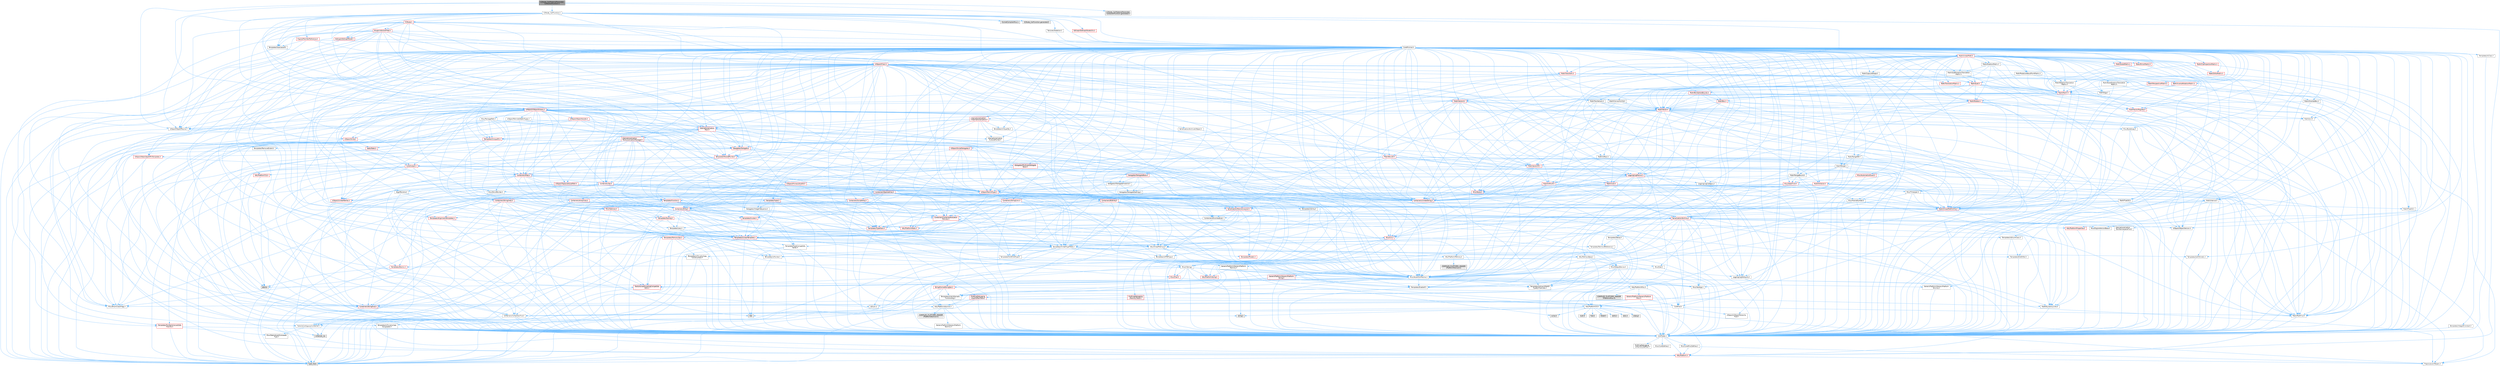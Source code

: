 digraph "K2Node_CallMaterialParameterCollectionFunction.h"
{
 // INTERACTIVE_SVG=YES
 // LATEX_PDF_SIZE
  bgcolor="transparent";
  edge [fontname=Helvetica,fontsize=10,labelfontname=Helvetica,labelfontsize=10];
  node [fontname=Helvetica,fontsize=10,shape=box,height=0.2,width=0.4];
  Node1 [id="Node000001",label="K2Node_CallMaterialParameter\lCollectionFunction.h",height=0.2,width=0.4,color="gray40", fillcolor="grey60", style="filled", fontcolor="black",tooltip=" "];
  Node1 -> Node2 [id="edge1_Node000001_Node000002",color="steelblue1",style="solid",tooltip=" "];
  Node2 [id="Node000002",label="CoreMinimal.h",height=0.2,width=0.4,color="grey40", fillcolor="white", style="filled",URL="$d7/d67/CoreMinimal_8h.html",tooltip=" "];
  Node2 -> Node3 [id="edge2_Node000002_Node000003",color="steelblue1",style="solid",tooltip=" "];
  Node3 [id="Node000003",label="CoreTypes.h",height=0.2,width=0.4,color="grey40", fillcolor="white", style="filled",URL="$dc/dec/CoreTypes_8h.html",tooltip=" "];
  Node3 -> Node4 [id="edge3_Node000003_Node000004",color="steelblue1",style="solid",tooltip=" "];
  Node4 [id="Node000004",label="HAL/Platform.h",height=0.2,width=0.4,color="red", fillcolor="#FFF0F0", style="filled",URL="$d9/dd0/Platform_8h.html",tooltip=" "];
  Node4 -> Node7 [id="edge4_Node000004_Node000007",color="steelblue1",style="solid",tooltip=" "];
  Node7 [id="Node000007",label="type_traits",height=0.2,width=0.4,color="grey60", fillcolor="#E0E0E0", style="filled",tooltip=" "];
  Node4 -> Node8 [id="edge5_Node000004_Node000008",color="steelblue1",style="solid",tooltip=" "];
  Node8 [id="Node000008",label="PreprocessorHelpers.h",height=0.2,width=0.4,color="grey40", fillcolor="white", style="filled",URL="$db/ddb/PreprocessorHelpers_8h.html",tooltip=" "];
  Node3 -> Node14 [id="edge6_Node000003_Node000014",color="steelblue1",style="solid",tooltip=" "];
  Node14 [id="Node000014",label="ProfilingDebugging\l/UMemoryDefines.h",height=0.2,width=0.4,color="grey40", fillcolor="white", style="filled",URL="$d2/da2/UMemoryDefines_8h.html",tooltip=" "];
  Node3 -> Node15 [id="edge7_Node000003_Node000015",color="steelblue1",style="solid",tooltip=" "];
  Node15 [id="Node000015",label="Misc/CoreMiscDefines.h",height=0.2,width=0.4,color="grey40", fillcolor="white", style="filled",URL="$da/d38/CoreMiscDefines_8h.html",tooltip=" "];
  Node15 -> Node4 [id="edge8_Node000015_Node000004",color="steelblue1",style="solid",tooltip=" "];
  Node15 -> Node8 [id="edge9_Node000015_Node000008",color="steelblue1",style="solid",tooltip=" "];
  Node3 -> Node16 [id="edge10_Node000003_Node000016",color="steelblue1",style="solid",tooltip=" "];
  Node16 [id="Node000016",label="Misc/CoreDefines.h",height=0.2,width=0.4,color="grey40", fillcolor="white", style="filled",URL="$d3/dd2/CoreDefines_8h.html",tooltip=" "];
  Node2 -> Node17 [id="edge11_Node000002_Node000017",color="steelblue1",style="solid",tooltip=" "];
  Node17 [id="Node000017",label="CoreFwd.h",height=0.2,width=0.4,color="grey40", fillcolor="white", style="filled",URL="$d1/d1e/CoreFwd_8h.html",tooltip=" "];
  Node17 -> Node3 [id="edge12_Node000017_Node000003",color="steelblue1",style="solid",tooltip=" "];
  Node17 -> Node18 [id="edge13_Node000017_Node000018",color="steelblue1",style="solid",tooltip=" "];
  Node18 [id="Node000018",label="Containers/ContainersFwd.h",height=0.2,width=0.4,color="grey40", fillcolor="white", style="filled",URL="$d4/d0a/ContainersFwd_8h.html",tooltip=" "];
  Node18 -> Node4 [id="edge14_Node000018_Node000004",color="steelblue1",style="solid",tooltip=" "];
  Node18 -> Node3 [id="edge15_Node000018_Node000003",color="steelblue1",style="solid",tooltip=" "];
  Node18 -> Node19 [id="edge16_Node000018_Node000019",color="steelblue1",style="solid",tooltip=" "];
  Node19 [id="Node000019",label="Traits/IsContiguousContainer.h",height=0.2,width=0.4,color="grey40", fillcolor="white", style="filled",URL="$d5/d3c/IsContiguousContainer_8h.html",tooltip=" "];
  Node19 -> Node3 [id="edge17_Node000019_Node000003",color="steelblue1",style="solid",tooltip=" "];
  Node19 -> Node20 [id="edge18_Node000019_Node000020",color="steelblue1",style="solid",tooltip=" "];
  Node20 [id="Node000020",label="Misc/StaticAssertComplete\lType.h",height=0.2,width=0.4,color="grey40", fillcolor="white", style="filled",URL="$d5/d4e/StaticAssertCompleteType_8h.html",tooltip=" "];
  Node19 -> Node21 [id="edge19_Node000019_Node000021",color="steelblue1",style="solid",tooltip=" "];
  Node21 [id="Node000021",label="initializer_list",height=0.2,width=0.4,color="grey60", fillcolor="#E0E0E0", style="filled",tooltip=" "];
  Node17 -> Node22 [id="edge20_Node000017_Node000022",color="steelblue1",style="solid",tooltip=" "];
  Node22 [id="Node000022",label="Math/MathFwd.h",height=0.2,width=0.4,color="grey40", fillcolor="white", style="filled",URL="$d2/d10/MathFwd_8h.html",tooltip=" "];
  Node22 -> Node4 [id="edge21_Node000022_Node000004",color="steelblue1",style="solid",tooltip=" "];
  Node17 -> Node23 [id="edge22_Node000017_Node000023",color="steelblue1",style="solid",tooltip=" "];
  Node23 [id="Node000023",label="UObject/UObjectHierarchy\lFwd.h",height=0.2,width=0.4,color="grey40", fillcolor="white", style="filled",URL="$d3/d13/UObjectHierarchyFwd_8h.html",tooltip=" "];
  Node2 -> Node23 [id="edge23_Node000002_Node000023",color="steelblue1",style="solid",tooltip=" "];
  Node2 -> Node18 [id="edge24_Node000002_Node000018",color="steelblue1",style="solid",tooltip=" "];
  Node2 -> Node24 [id="edge25_Node000002_Node000024",color="steelblue1",style="solid",tooltip=" "];
  Node24 [id="Node000024",label="Misc/VarArgs.h",height=0.2,width=0.4,color="grey40", fillcolor="white", style="filled",URL="$d5/d6f/VarArgs_8h.html",tooltip=" "];
  Node24 -> Node3 [id="edge26_Node000024_Node000003",color="steelblue1",style="solid",tooltip=" "];
  Node2 -> Node25 [id="edge27_Node000002_Node000025",color="steelblue1",style="solid",tooltip=" "];
  Node25 [id="Node000025",label="Logging/LogVerbosity.h",height=0.2,width=0.4,color="grey40", fillcolor="white", style="filled",URL="$d2/d8f/LogVerbosity_8h.html",tooltip=" "];
  Node25 -> Node3 [id="edge28_Node000025_Node000003",color="steelblue1",style="solid",tooltip=" "];
  Node2 -> Node26 [id="edge29_Node000002_Node000026",color="steelblue1",style="solid",tooltip=" "];
  Node26 [id="Node000026",label="Misc/OutputDevice.h",height=0.2,width=0.4,color="grey40", fillcolor="white", style="filled",URL="$d7/d32/OutputDevice_8h.html",tooltip=" "];
  Node26 -> Node17 [id="edge30_Node000026_Node000017",color="steelblue1",style="solid",tooltip=" "];
  Node26 -> Node3 [id="edge31_Node000026_Node000003",color="steelblue1",style="solid",tooltip=" "];
  Node26 -> Node25 [id="edge32_Node000026_Node000025",color="steelblue1",style="solid",tooltip=" "];
  Node26 -> Node24 [id="edge33_Node000026_Node000024",color="steelblue1",style="solid",tooltip=" "];
  Node26 -> Node27 [id="edge34_Node000026_Node000027",color="steelblue1",style="solid",tooltip=" "];
  Node27 [id="Node000027",label="Templates/IsArrayOrRefOf\lTypeByPredicate.h",height=0.2,width=0.4,color="grey40", fillcolor="white", style="filled",URL="$d6/da1/IsArrayOrRefOfTypeByPredicate_8h.html",tooltip=" "];
  Node27 -> Node3 [id="edge35_Node000027_Node000003",color="steelblue1",style="solid",tooltip=" "];
  Node26 -> Node28 [id="edge36_Node000026_Node000028",color="steelblue1",style="solid",tooltip=" "];
  Node28 [id="Node000028",label="Templates/IsValidVariadic\lFunctionArg.h",height=0.2,width=0.4,color="grey40", fillcolor="white", style="filled",URL="$d0/dc8/IsValidVariadicFunctionArg_8h.html",tooltip=" "];
  Node28 -> Node3 [id="edge37_Node000028_Node000003",color="steelblue1",style="solid",tooltip=" "];
  Node28 -> Node29 [id="edge38_Node000028_Node000029",color="steelblue1",style="solid",tooltip=" "];
  Node29 [id="Node000029",label="IsEnum.h",height=0.2,width=0.4,color="grey40", fillcolor="white", style="filled",URL="$d4/de5/IsEnum_8h.html",tooltip=" "];
  Node28 -> Node7 [id="edge39_Node000028_Node000007",color="steelblue1",style="solid",tooltip=" "];
  Node26 -> Node30 [id="edge40_Node000026_Node000030",color="steelblue1",style="solid",tooltip=" "];
  Node30 [id="Node000030",label="Traits/IsCharEncodingCompatible\lWith.h",height=0.2,width=0.4,color="red", fillcolor="#FFF0F0", style="filled",URL="$df/dd1/IsCharEncodingCompatibleWith_8h.html",tooltip=" "];
  Node30 -> Node7 [id="edge41_Node000030_Node000007",color="steelblue1",style="solid",tooltip=" "];
  Node2 -> Node32 [id="edge42_Node000002_Node000032",color="steelblue1",style="solid",tooltip=" "];
  Node32 [id="Node000032",label="HAL/PlatformCrt.h",height=0.2,width=0.4,color="grey40", fillcolor="white", style="filled",URL="$d8/d75/PlatformCrt_8h.html",tooltip=" "];
  Node32 -> Node33 [id="edge43_Node000032_Node000033",color="steelblue1",style="solid",tooltip=" "];
  Node33 [id="Node000033",label="new",height=0.2,width=0.4,color="grey60", fillcolor="#E0E0E0", style="filled",tooltip=" "];
  Node32 -> Node34 [id="edge44_Node000032_Node000034",color="steelblue1",style="solid",tooltip=" "];
  Node34 [id="Node000034",label="wchar.h",height=0.2,width=0.4,color="grey60", fillcolor="#E0E0E0", style="filled",tooltip=" "];
  Node32 -> Node35 [id="edge45_Node000032_Node000035",color="steelblue1",style="solid",tooltip=" "];
  Node35 [id="Node000035",label="stddef.h",height=0.2,width=0.4,color="grey60", fillcolor="#E0E0E0", style="filled",tooltip=" "];
  Node32 -> Node36 [id="edge46_Node000032_Node000036",color="steelblue1",style="solid",tooltip=" "];
  Node36 [id="Node000036",label="stdlib.h",height=0.2,width=0.4,color="grey60", fillcolor="#E0E0E0", style="filled",tooltip=" "];
  Node32 -> Node37 [id="edge47_Node000032_Node000037",color="steelblue1",style="solid",tooltip=" "];
  Node37 [id="Node000037",label="stdio.h",height=0.2,width=0.4,color="grey60", fillcolor="#E0E0E0", style="filled",tooltip=" "];
  Node32 -> Node38 [id="edge48_Node000032_Node000038",color="steelblue1",style="solid",tooltip=" "];
  Node38 [id="Node000038",label="stdarg.h",height=0.2,width=0.4,color="grey60", fillcolor="#E0E0E0", style="filled",tooltip=" "];
  Node32 -> Node39 [id="edge49_Node000032_Node000039",color="steelblue1",style="solid",tooltip=" "];
  Node39 [id="Node000039",label="math.h",height=0.2,width=0.4,color="grey60", fillcolor="#E0E0E0", style="filled",tooltip=" "];
  Node32 -> Node40 [id="edge50_Node000032_Node000040",color="steelblue1",style="solid",tooltip=" "];
  Node40 [id="Node000040",label="float.h",height=0.2,width=0.4,color="grey60", fillcolor="#E0E0E0", style="filled",tooltip=" "];
  Node32 -> Node41 [id="edge51_Node000032_Node000041",color="steelblue1",style="solid",tooltip=" "];
  Node41 [id="Node000041",label="string.h",height=0.2,width=0.4,color="grey60", fillcolor="#E0E0E0", style="filled",tooltip=" "];
  Node2 -> Node42 [id="edge52_Node000002_Node000042",color="steelblue1",style="solid",tooltip=" "];
  Node42 [id="Node000042",label="HAL/PlatformMisc.h",height=0.2,width=0.4,color="grey40", fillcolor="white", style="filled",URL="$d0/df5/PlatformMisc_8h.html",tooltip=" "];
  Node42 -> Node3 [id="edge53_Node000042_Node000003",color="steelblue1",style="solid",tooltip=" "];
  Node42 -> Node43 [id="edge54_Node000042_Node000043",color="steelblue1",style="solid",tooltip=" "];
  Node43 [id="Node000043",label="GenericPlatform/GenericPlatform\lMisc.h",height=0.2,width=0.4,color="red", fillcolor="#FFF0F0", style="filled",URL="$db/d9a/GenericPlatformMisc_8h.html",tooltip=" "];
  Node43 -> Node44 [id="edge55_Node000043_Node000044",color="steelblue1",style="solid",tooltip=" "];
  Node44 [id="Node000044",label="Containers/StringFwd.h",height=0.2,width=0.4,color="red", fillcolor="#FFF0F0", style="filled",URL="$df/d37/StringFwd_8h.html",tooltip=" "];
  Node44 -> Node3 [id="edge56_Node000044_Node000003",color="steelblue1",style="solid",tooltip=" "];
  Node44 -> Node19 [id="edge57_Node000044_Node000019",color="steelblue1",style="solid",tooltip=" "];
  Node43 -> Node17 [id="edge58_Node000043_Node000017",color="steelblue1",style="solid",tooltip=" "];
  Node43 -> Node3 [id="edge59_Node000043_Node000003",color="steelblue1",style="solid",tooltip=" "];
  Node43 -> Node32 [id="edge60_Node000043_Node000032",color="steelblue1",style="solid",tooltip=" "];
  Node43 -> Node47 [id="edge61_Node000043_Node000047",color="steelblue1",style="solid",tooltip=" "];
  Node47 [id="Node000047",label="Math/NumericLimits.h",height=0.2,width=0.4,color="grey40", fillcolor="white", style="filled",URL="$df/d1b/NumericLimits_8h.html",tooltip=" "];
  Node47 -> Node3 [id="edge62_Node000047_Node000003",color="steelblue1",style="solid",tooltip=" "];
  Node43 -> Node49 [id="edge63_Node000043_Node000049",color="steelblue1",style="solid",tooltip=" "];
  Node49 [id="Node000049",label="Misc/EnumClassFlags.h",height=0.2,width=0.4,color="grey40", fillcolor="white", style="filled",URL="$d8/de7/EnumClassFlags_8h.html",tooltip=" "];
  Node42 -> Node52 [id="edge64_Node000042_Node000052",color="steelblue1",style="solid",tooltip=" "];
  Node52 [id="Node000052",label="COMPILED_PLATFORM_HEADER\l(PlatformMisc.h)",height=0.2,width=0.4,color="grey60", fillcolor="#E0E0E0", style="filled",tooltip=" "];
  Node42 -> Node53 [id="edge65_Node000042_Node000053",color="steelblue1",style="solid",tooltip=" "];
  Node53 [id="Node000053",label="ProfilingDebugging\l/CpuProfilerTrace.h",height=0.2,width=0.4,color="red", fillcolor="#FFF0F0", style="filled",URL="$da/dcb/CpuProfilerTrace_8h.html",tooltip=" "];
  Node53 -> Node3 [id="edge66_Node000053_Node000003",color="steelblue1",style="solid",tooltip=" "];
  Node53 -> Node18 [id="edge67_Node000053_Node000018",color="steelblue1",style="solid",tooltip=" "];
  Node53 -> Node54 [id="edge68_Node000053_Node000054",color="steelblue1",style="solid",tooltip=" "];
  Node54 [id="Node000054",label="HAL/PlatformAtomics.h",height=0.2,width=0.4,color="grey40", fillcolor="white", style="filled",URL="$d3/d36/PlatformAtomics_8h.html",tooltip=" "];
  Node54 -> Node3 [id="edge69_Node000054_Node000003",color="steelblue1",style="solid",tooltip=" "];
  Node54 -> Node55 [id="edge70_Node000054_Node000055",color="steelblue1",style="solid",tooltip=" "];
  Node55 [id="Node000055",label="GenericPlatform/GenericPlatform\lAtomics.h",height=0.2,width=0.4,color="grey40", fillcolor="white", style="filled",URL="$da/d72/GenericPlatformAtomics_8h.html",tooltip=" "];
  Node55 -> Node3 [id="edge71_Node000055_Node000003",color="steelblue1",style="solid",tooltip=" "];
  Node54 -> Node56 [id="edge72_Node000054_Node000056",color="steelblue1",style="solid",tooltip=" "];
  Node56 [id="Node000056",label="COMPILED_PLATFORM_HEADER\l(PlatformAtomics.h)",height=0.2,width=0.4,color="grey60", fillcolor="#E0E0E0", style="filled",tooltip=" "];
  Node53 -> Node8 [id="edge73_Node000053_Node000008",color="steelblue1",style="solid",tooltip=" "];
  Node2 -> Node61 [id="edge74_Node000002_Node000061",color="steelblue1",style="solid",tooltip=" "];
  Node61 [id="Node000061",label="Misc/AssertionMacros.h",height=0.2,width=0.4,color="grey40", fillcolor="white", style="filled",URL="$d0/dfa/AssertionMacros_8h.html",tooltip=" "];
  Node61 -> Node3 [id="edge75_Node000061_Node000003",color="steelblue1",style="solid",tooltip=" "];
  Node61 -> Node4 [id="edge76_Node000061_Node000004",color="steelblue1",style="solid",tooltip=" "];
  Node61 -> Node42 [id="edge77_Node000061_Node000042",color="steelblue1",style="solid",tooltip=" "];
  Node61 -> Node8 [id="edge78_Node000061_Node000008",color="steelblue1",style="solid",tooltip=" "];
  Node61 -> Node62 [id="edge79_Node000061_Node000062",color="steelblue1",style="solid",tooltip=" "];
  Node62 [id="Node000062",label="Templates/EnableIf.h",height=0.2,width=0.4,color="grey40", fillcolor="white", style="filled",URL="$d7/d60/EnableIf_8h.html",tooltip=" "];
  Node62 -> Node3 [id="edge80_Node000062_Node000003",color="steelblue1",style="solid",tooltip=" "];
  Node61 -> Node27 [id="edge81_Node000061_Node000027",color="steelblue1",style="solid",tooltip=" "];
  Node61 -> Node28 [id="edge82_Node000061_Node000028",color="steelblue1",style="solid",tooltip=" "];
  Node61 -> Node30 [id="edge83_Node000061_Node000030",color="steelblue1",style="solid",tooltip=" "];
  Node61 -> Node24 [id="edge84_Node000061_Node000024",color="steelblue1",style="solid",tooltip=" "];
  Node61 -> Node63 [id="edge85_Node000061_Node000063",color="steelblue1",style="solid",tooltip=" "];
  Node63 [id="Node000063",label="String/FormatStringSan.h",height=0.2,width=0.4,color="red", fillcolor="#FFF0F0", style="filled",URL="$d3/d8b/FormatStringSan_8h.html",tooltip=" "];
  Node63 -> Node7 [id="edge86_Node000063_Node000007",color="steelblue1",style="solid",tooltip=" "];
  Node63 -> Node3 [id="edge87_Node000063_Node000003",color="steelblue1",style="solid",tooltip=" "];
  Node63 -> Node28 [id="edge88_Node000063_Node000028",color="steelblue1",style="solid",tooltip=" "];
  Node63 -> Node18 [id="edge89_Node000063_Node000018",color="steelblue1",style="solid",tooltip=" "];
  Node61 -> Node69 [id="edge90_Node000061_Node000069",color="steelblue1",style="solid",tooltip=" "];
  Node69 [id="Node000069",label="atomic",height=0.2,width=0.4,color="grey60", fillcolor="#E0E0E0", style="filled",tooltip=" "];
  Node2 -> Node70 [id="edge91_Node000002_Node000070",color="steelblue1",style="solid",tooltip=" "];
  Node70 [id="Node000070",label="Templates/IsPointer.h",height=0.2,width=0.4,color="grey40", fillcolor="white", style="filled",URL="$d7/d05/IsPointer_8h.html",tooltip=" "];
  Node70 -> Node3 [id="edge92_Node000070_Node000003",color="steelblue1",style="solid",tooltip=" "];
  Node2 -> Node71 [id="edge93_Node000002_Node000071",color="steelblue1",style="solid",tooltip=" "];
  Node71 [id="Node000071",label="HAL/PlatformMemory.h",height=0.2,width=0.4,color="grey40", fillcolor="white", style="filled",URL="$de/d68/PlatformMemory_8h.html",tooltip=" "];
  Node71 -> Node3 [id="edge94_Node000071_Node000003",color="steelblue1",style="solid",tooltip=" "];
  Node71 -> Node72 [id="edge95_Node000071_Node000072",color="steelblue1",style="solid",tooltip=" "];
  Node72 [id="Node000072",label="GenericPlatform/GenericPlatform\lMemory.h",height=0.2,width=0.4,color="grey40", fillcolor="white", style="filled",URL="$dd/d22/GenericPlatformMemory_8h.html",tooltip=" "];
  Node72 -> Node17 [id="edge96_Node000072_Node000017",color="steelblue1",style="solid",tooltip=" "];
  Node72 -> Node3 [id="edge97_Node000072_Node000003",color="steelblue1",style="solid",tooltip=" "];
  Node72 -> Node73 [id="edge98_Node000072_Node000073",color="steelblue1",style="solid",tooltip=" "];
  Node73 [id="Node000073",label="HAL/PlatformString.h",height=0.2,width=0.4,color="red", fillcolor="#FFF0F0", style="filled",URL="$db/db5/PlatformString_8h.html",tooltip=" "];
  Node73 -> Node3 [id="edge99_Node000073_Node000003",color="steelblue1",style="solid",tooltip=" "];
  Node72 -> Node41 [id="edge100_Node000072_Node000041",color="steelblue1",style="solid",tooltip=" "];
  Node72 -> Node34 [id="edge101_Node000072_Node000034",color="steelblue1",style="solid",tooltip=" "];
  Node71 -> Node75 [id="edge102_Node000071_Node000075",color="steelblue1",style="solid",tooltip=" "];
  Node75 [id="Node000075",label="COMPILED_PLATFORM_HEADER\l(PlatformMemory.h)",height=0.2,width=0.4,color="grey60", fillcolor="#E0E0E0", style="filled",tooltip=" "];
  Node2 -> Node54 [id="edge103_Node000002_Node000054",color="steelblue1",style="solid",tooltip=" "];
  Node2 -> Node76 [id="edge104_Node000002_Node000076",color="steelblue1",style="solid",tooltip=" "];
  Node76 [id="Node000076",label="Misc/Exec.h",height=0.2,width=0.4,color="grey40", fillcolor="white", style="filled",URL="$de/ddb/Exec_8h.html",tooltip=" "];
  Node76 -> Node3 [id="edge105_Node000076_Node000003",color="steelblue1",style="solid",tooltip=" "];
  Node76 -> Node61 [id="edge106_Node000076_Node000061",color="steelblue1",style="solid",tooltip=" "];
  Node2 -> Node77 [id="edge107_Node000002_Node000077",color="steelblue1",style="solid",tooltip=" "];
  Node77 [id="Node000077",label="HAL/MemoryBase.h",height=0.2,width=0.4,color="grey40", fillcolor="white", style="filled",URL="$d6/d9f/MemoryBase_8h.html",tooltip=" "];
  Node77 -> Node3 [id="edge108_Node000077_Node000003",color="steelblue1",style="solid",tooltip=" "];
  Node77 -> Node54 [id="edge109_Node000077_Node000054",color="steelblue1",style="solid",tooltip=" "];
  Node77 -> Node32 [id="edge110_Node000077_Node000032",color="steelblue1",style="solid",tooltip=" "];
  Node77 -> Node76 [id="edge111_Node000077_Node000076",color="steelblue1",style="solid",tooltip=" "];
  Node77 -> Node26 [id="edge112_Node000077_Node000026",color="steelblue1",style="solid",tooltip=" "];
  Node77 -> Node78 [id="edge113_Node000077_Node000078",color="steelblue1",style="solid",tooltip=" "];
  Node78 [id="Node000078",label="Templates/Atomic.h",height=0.2,width=0.4,color="red", fillcolor="#FFF0F0", style="filled",URL="$d3/d91/Atomic_8h.html",tooltip=" "];
  Node78 -> Node69 [id="edge114_Node000078_Node000069",color="steelblue1",style="solid",tooltip=" "];
  Node2 -> Node87 [id="edge115_Node000002_Node000087",color="steelblue1",style="solid",tooltip=" "];
  Node87 [id="Node000087",label="HAL/UnrealMemory.h",height=0.2,width=0.4,color="grey40", fillcolor="white", style="filled",URL="$d9/d96/UnrealMemory_8h.html",tooltip=" "];
  Node87 -> Node3 [id="edge116_Node000087_Node000003",color="steelblue1",style="solid",tooltip=" "];
  Node87 -> Node72 [id="edge117_Node000087_Node000072",color="steelblue1",style="solid",tooltip=" "];
  Node87 -> Node77 [id="edge118_Node000087_Node000077",color="steelblue1",style="solid",tooltip=" "];
  Node87 -> Node71 [id="edge119_Node000087_Node000071",color="steelblue1",style="solid",tooltip=" "];
  Node87 -> Node88 [id="edge120_Node000087_Node000088",color="steelblue1",style="solid",tooltip=" "];
  Node88 [id="Node000088",label="ProfilingDebugging\l/MemoryTrace.h",height=0.2,width=0.4,color="red", fillcolor="#FFF0F0", style="filled",URL="$da/dd7/MemoryTrace_8h.html",tooltip=" "];
  Node88 -> Node4 [id="edge121_Node000088_Node000004",color="steelblue1",style="solid",tooltip=" "];
  Node88 -> Node49 [id="edge122_Node000088_Node000049",color="steelblue1",style="solid",tooltip=" "];
  Node87 -> Node70 [id="edge123_Node000087_Node000070",color="steelblue1",style="solid",tooltip=" "];
  Node2 -> Node89 [id="edge124_Node000002_Node000089",color="steelblue1",style="solid",tooltip=" "];
  Node89 [id="Node000089",label="Templates/IsArithmetic.h",height=0.2,width=0.4,color="grey40", fillcolor="white", style="filled",URL="$d2/d5d/IsArithmetic_8h.html",tooltip=" "];
  Node89 -> Node3 [id="edge125_Node000089_Node000003",color="steelblue1",style="solid",tooltip=" "];
  Node2 -> Node83 [id="edge126_Node000002_Node000083",color="steelblue1",style="solid",tooltip=" "];
  Node83 [id="Node000083",label="Templates/AndOrNot.h",height=0.2,width=0.4,color="grey40", fillcolor="white", style="filled",URL="$db/d0a/AndOrNot_8h.html",tooltip=" "];
  Node83 -> Node3 [id="edge127_Node000083_Node000003",color="steelblue1",style="solid",tooltip=" "];
  Node2 -> Node90 [id="edge128_Node000002_Node000090",color="steelblue1",style="solid",tooltip=" "];
  Node90 [id="Node000090",label="Templates/IsPODType.h",height=0.2,width=0.4,color="grey40", fillcolor="white", style="filled",URL="$d7/db1/IsPODType_8h.html",tooltip=" "];
  Node90 -> Node3 [id="edge129_Node000090_Node000003",color="steelblue1",style="solid",tooltip=" "];
  Node2 -> Node91 [id="edge130_Node000002_Node000091",color="steelblue1",style="solid",tooltip=" "];
  Node91 [id="Node000091",label="Templates/IsUECoreType.h",height=0.2,width=0.4,color="grey40", fillcolor="white", style="filled",URL="$d1/db8/IsUECoreType_8h.html",tooltip=" "];
  Node91 -> Node3 [id="edge131_Node000091_Node000003",color="steelblue1",style="solid",tooltip=" "];
  Node91 -> Node7 [id="edge132_Node000091_Node000007",color="steelblue1",style="solid",tooltip=" "];
  Node2 -> Node84 [id="edge133_Node000002_Node000084",color="steelblue1",style="solid",tooltip=" "];
  Node84 [id="Node000084",label="Templates/IsTriviallyCopy\lConstructible.h",height=0.2,width=0.4,color="grey40", fillcolor="white", style="filled",URL="$d3/d78/IsTriviallyCopyConstructible_8h.html",tooltip=" "];
  Node84 -> Node3 [id="edge134_Node000084_Node000003",color="steelblue1",style="solid",tooltip=" "];
  Node84 -> Node7 [id="edge135_Node000084_Node000007",color="steelblue1",style="solid",tooltip=" "];
  Node2 -> Node92 [id="edge136_Node000002_Node000092",color="steelblue1",style="solid",tooltip=" "];
  Node92 [id="Node000092",label="Templates/UnrealTypeTraits.h",height=0.2,width=0.4,color="grey40", fillcolor="white", style="filled",URL="$d2/d2d/UnrealTypeTraits_8h.html",tooltip=" "];
  Node92 -> Node3 [id="edge137_Node000092_Node000003",color="steelblue1",style="solid",tooltip=" "];
  Node92 -> Node70 [id="edge138_Node000092_Node000070",color="steelblue1",style="solid",tooltip=" "];
  Node92 -> Node61 [id="edge139_Node000092_Node000061",color="steelblue1",style="solid",tooltip=" "];
  Node92 -> Node83 [id="edge140_Node000092_Node000083",color="steelblue1",style="solid",tooltip=" "];
  Node92 -> Node62 [id="edge141_Node000092_Node000062",color="steelblue1",style="solid",tooltip=" "];
  Node92 -> Node89 [id="edge142_Node000092_Node000089",color="steelblue1",style="solid",tooltip=" "];
  Node92 -> Node29 [id="edge143_Node000092_Node000029",color="steelblue1",style="solid",tooltip=" "];
  Node92 -> Node93 [id="edge144_Node000092_Node000093",color="steelblue1",style="solid",tooltip=" "];
  Node93 [id="Node000093",label="Templates/Models.h",height=0.2,width=0.4,color="red", fillcolor="#FFF0F0", style="filled",URL="$d3/d0c/Models_8h.html",tooltip=" "];
  Node92 -> Node90 [id="edge145_Node000092_Node000090",color="steelblue1",style="solid",tooltip=" "];
  Node92 -> Node91 [id="edge146_Node000092_Node000091",color="steelblue1",style="solid",tooltip=" "];
  Node92 -> Node84 [id="edge147_Node000092_Node000084",color="steelblue1",style="solid",tooltip=" "];
  Node2 -> Node62 [id="edge148_Node000002_Node000062",color="steelblue1",style="solid",tooltip=" "];
  Node2 -> Node94 [id="edge149_Node000002_Node000094",color="steelblue1",style="solid",tooltip=" "];
  Node94 [id="Node000094",label="Templates/RemoveReference.h",height=0.2,width=0.4,color="grey40", fillcolor="white", style="filled",URL="$da/dbe/RemoveReference_8h.html",tooltip=" "];
  Node94 -> Node3 [id="edge150_Node000094_Node000003",color="steelblue1",style="solid",tooltip=" "];
  Node2 -> Node95 [id="edge151_Node000002_Node000095",color="steelblue1",style="solid",tooltip=" "];
  Node95 [id="Node000095",label="Templates/IntegralConstant.h",height=0.2,width=0.4,color="grey40", fillcolor="white", style="filled",URL="$db/d1b/IntegralConstant_8h.html",tooltip=" "];
  Node95 -> Node3 [id="edge152_Node000095_Node000003",color="steelblue1",style="solid",tooltip=" "];
  Node2 -> Node96 [id="edge153_Node000002_Node000096",color="steelblue1",style="solid",tooltip=" "];
  Node96 [id="Node000096",label="Templates/IsClass.h",height=0.2,width=0.4,color="grey40", fillcolor="white", style="filled",URL="$db/dcb/IsClass_8h.html",tooltip=" "];
  Node96 -> Node3 [id="edge154_Node000096_Node000003",color="steelblue1",style="solid",tooltip=" "];
  Node2 -> Node97 [id="edge155_Node000002_Node000097",color="steelblue1",style="solid",tooltip=" "];
  Node97 [id="Node000097",label="Templates/TypeCompatible\lBytes.h",height=0.2,width=0.4,color="grey40", fillcolor="white", style="filled",URL="$df/d0a/TypeCompatibleBytes_8h.html",tooltip=" "];
  Node97 -> Node3 [id="edge156_Node000097_Node000003",color="steelblue1",style="solid",tooltip=" "];
  Node97 -> Node41 [id="edge157_Node000097_Node000041",color="steelblue1",style="solid",tooltip=" "];
  Node97 -> Node33 [id="edge158_Node000097_Node000033",color="steelblue1",style="solid",tooltip=" "];
  Node97 -> Node7 [id="edge159_Node000097_Node000007",color="steelblue1",style="solid",tooltip=" "];
  Node2 -> Node19 [id="edge160_Node000002_Node000019",color="steelblue1",style="solid",tooltip=" "];
  Node2 -> Node98 [id="edge161_Node000002_Node000098",color="steelblue1",style="solid",tooltip=" "];
  Node98 [id="Node000098",label="Templates/UnrealTemplate.h",height=0.2,width=0.4,color="red", fillcolor="#FFF0F0", style="filled",URL="$d4/d24/UnrealTemplate_8h.html",tooltip=" "];
  Node98 -> Node3 [id="edge162_Node000098_Node000003",color="steelblue1",style="solid",tooltip=" "];
  Node98 -> Node70 [id="edge163_Node000098_Node000070",color="steelblue1",style="solid",tooltip=" "];
  Node98 -> Node87 [id="edge164_Node000098_Node000087",color="steelblue1",style="solid",tooltip=" "];
  Node98 -> Node92 [id="edge165_Node000098_Node000092",color="steelblue1",style="solid",tooltip=" "];
  Node98 -> Node94 [id="edge166_Node000098_Node000094",color="steelblue1",style="solid",tooltip=" "];
  Node98 -> Node97 [id="edge167_Node000098_Node000097",color="steelblue1",style="solid",tooltip=" "];
  Node98 -> Node19 [id="edge168_Node000098_Node000019",color="steelblue1",style="solid",tooltip=" "];
  Node98 -> Node7 [id="edge169_Node000098_Node000007",color="steelblue1",style="solid",tooltip=" "];
  Node2 -> Node47 [id="edge170_Node000002_Node000047",color="steelblue1",style="solid",tooltip=" "];
  Node2 -> Node102 [id="edge171_Node000002_Node000102",color="steelblue1",style="solid",tooltip=" "];
  Node102 [id="Node000102",label="HAL/PlatformMath.h",height=0.2,width=0.4,color="red", fillcolor="#FFF0F0", style="filled",URL="$dc/d53/PlatformMath_8h.html",tooltip=" "];
  Node102 -> Node3 [id="edge172_Node000102_Node000003",color="steelblue1",style="solid",tooltip=" "];
  Node2 -> Node85 [id="edge173_Node000002_Node000085",color="steelblue1",style="solid",tooltip=" "];
  Node85 [id="Node000085",label="Templates/IsTriviallyCopy\lAssignable.h",height=0.2,width=0.4,color="grey40", fillcolor="white", style="filled",URL="$d2/df2/IsTriviallyCopyAssignable_8h.html",tooltip=" "];
  Node85 -> Node3 [id="edge174_Node000085_Node000003",color="steelblue1",style="solid",tooltip=" "];
  Node85 -> Node7 [id="edge175_Node000085_Node000007",color="steelblue1",style="solid",tooltip=" "];
  Node2 -> Node110 [id="edge176_Node000002_Node000110",color="steelblue1",style="solid",tooltip=" "];
  Node110 [id="Node000110",label="Templates/MemoryOps.h",height=0.2,width=0.4,color="red", fillcolor="#FFF0F0", style="filled",URL="$db/dea/MemoryOps_8h.html",tooltip=" "];
  Node110 -> Node3 [id="edge177_Node000110_Node000003",color="steelblue1",style="solid",tooltip=" "];
  Node110 -> Node87 [id="edge178_Node000110_Node000087",color="steelblue1",style="solid",tooltip=" "];
  Node110 -> Node85 [id="edge179_Node000110_Node000085",color="steelblue1",style="solid",tooltip=" "];
  Node110 -> Node84 [id="edge180_Node000110_Node000084",color="steelblue1",style="solid",tooltip=" "];
  Node110 -> Node92 [id="edge181_Node000110_Node000092",color="steelblue1",style="solid",tooltip=" "];
  Node110 -> Node33 [id="edge182_Node000110_Node000033",color="steelblue1",style="solid",tooltip=" "];
  Node110 -> Node7 [id="edge183_Node000110_Node000007",color="steelblue1",style="solid",tooltip=" "];
  Node2 -> Node111 [id="edge184_Node000002_Node000111",color="steelblue1",style="solid",tooltip=" "];
  Node111 [id="Node000111",label="Containers/ContainerAllocation\lPolicies.h",height=0.2,width=0.4,color="red", fillcolor="#FFF0F0", style="filled",URL="$d7/dff/ContainerAllocationPolicies_8h.html",tooltip=" "];
  Node111 -> Node3 [id="edge185_Node000111_Node000003",color="steelblue1",style="solid",tooltip=" "];
  Node111 -> Node111 [id="edge186_Node000111_Node000111",color="steelblue1",style="solid",tooltip=" "];
  Node111 -> Node102 [id="edge187_Node000111_Node000102",color="steelblue1",style="solid",tooltip=" "];
  Node111 -> Node87 [id="edge188_Node000111_Node000087",color="steelblue1",style="solid",tooltip=" "];
  Node111 -> Node47 [id="edge189_Node000111_Node000047",color="steelblue1",style="solid",tooltip=" "];
  Node111 -> Node61 [id="edge190_Node000111_Node000061",color="steelblue1",style="solid",tooltip=" "];
  Node111 -> Node110 [id="edge191_Node000111_Node000110",color="steelblue1",style="solid",tooltip=" "];
  Node111 -> Node97 [id="edge192_Node000111_Node000097",color="steelblue1",style="solid",tooltip=" "];
  Node111 -> Node7 [id="edge193_Node000111_Node000007",color="steelblue1",style="solid",tooltip=" "];
  Node2 -> Node114 [id="edge194_Node000002_Node000114",color="steelblue1",style="solid",tooltip=" "];
  Node114 [id="Node000114",label="Templates/IsEnumClass.h",height=0.2,width=0.4,color="grey40", fillcolor="white", style="filled",URL="$d7/d15/IsEnumClass_8h.html",tooltip=" "];
  Node114 -> Node3 [id="edge195_Node000114_Node000003",color="steelblue1",style="solid",tooltip=" "];
  Node114 -> Node83 [id="edge196_Node000114_Node000083",color="steelblue1",style="solid",tooltip=" "];
  Node2 -> Node115 [id="edge197_Node000002_Node000115",color="steelblue1",style="solid",tooltip=" "];
  Node115 [id="Node000115",label="HAL/PlatformProperties.h",height=0.2,width=0.4,color="red", fillcolor="#FFF0F0", style="filled",URL="$d9/db0/PlatformProperties_8h.html",tooltip=" "];
  Node115 -> Node3 [id="edge198_Node000115_Node000003",color="steelblue1",style="solid",tooltip=" "];
  Node2 -> Node118 [id="edge199_Node000002_Node000118",color="steelblue1",style="solid",tooltip=" "];
  Node118 [id="Node000118",label="Misc/EngineVersionBase.h",height=0.2,width=0.4,color="grey40", fillcolor="white", style="filled",URL="$d5/d2b/EngineVersionBase_8h.html",tooltip=" "];
  Node118 -> Node3 [id="edge200_Node000118_Node000003",color="steelblue1",style="solid",tooltip=" "];
  Node2 -> Node119 [id="edge201_Node000002_Node000119",color="steelblue1",style="solid",tooltip=" "];
  Node119 [id="Node000119",label="Internationalization\l/TextNamespaceFwd.h",height=0.2,width=0.4,color="grey40", fillcolor="white", style="filled",URL="$d8/d97/TextNamespaceFwd_8h.html",tooltip=" "];
  Node119 -> Node3 [id="edge202_Node000119_Node000003",color="steelblue1",style="solid",tooltip=" "];
  Node2 -> Node120 [id="edge203_Node000002_Node000120",color="steelblue1",style="solid",tooltip=" "];
  Node120 [id="Node000120",label="Serialization/Archive.h",height=0.2,width=0.4,color="red", fillcolor="#FFF0F0", style="filled",URL="$d7/d3b/Archive_8h.html",tooltip=" "];
  Node120 -> Node17 [id="edge204_Node000120_Node000017",color="steelblue1",style="solid",tooltip=" "];
  Node120 -> Node3 [id="edge205_Node000120_Node000003",color="steelblue1",style="solid",tooltip=" "];
  Node120 -> Node115 [id="edge206_Node000120_Node000115",color="steelblue1",style="solid",tooltip=" "];
  Node120 -> Node119 [id="edge207_Node000120_Node000119",color="steelblue1",style="solid",tooltip=" "];
  Node120 -> Node22 [id="edge208_Node000120_Node000022",color="steelblue1",style="solid",tooltip=" "];
  Node120 -> Node61 [id="edge209_Node000120_Node000061",color="steelblue1",style="solid",tooltip=" "];
  Node120 -> Node118 [id="edge210_Node000120_Node000118",color="steelblue1",style="solid",tooltip=" "];
  Node120 -> Node24 [id="edge211_Node000120_Node000024",color="steelblue1",style="solid",tooltip=" "];
  Node120 -> Node62 [id="edge212_Node000120_Node000062",color="steelblue1",style="solid",tooltip=" "];
  Node120 -> Node27 [id="edge213_Node000120_Node000027",color="steelblue1",style="solid",tooltip=" "];
  Node120 -> Node114 [id="edge214_Node000120_Node000114",color="steelblue1",style="solid",tooltip=" "];
  Node120 -> Node28 [id="edge215_Node000120_Node000028",color="steelblue1",style="solid",tooltip=" "];
  Node120 -> Node98 [id="edge216_Node000120_Node000098",color="steelblue1",style="solid",tooltip=" "];
  Node120 -> Node30 [id="edge217_Node000120_Node000030",color="steelblue1",style="solid",tooltip=" "];
  Node120 -> Node123 [id="edge218_Node000120_Node000123",color="steelblue1",style="solid",tooltip=" "];
  Node123 [id="Node000123",label="UObject/ObjectVersion.h",height=0.2,width=0.4,color="grey40", fillcolor="white", style="filled",URL="$da/d63/ObjectVersion_8h.html",tooltip=" "];
  Node123 -> Node3 [id="edge219_Node000123_Node000003",color="steelblue1",style="solid",tooltip=" "];
  Node2 -> Node124 [id="edge220_Node000002_Node000124",color="steelblue1",style="solid",tooltip=" "];
  Node124 [id="Node000124",label="Templates/Less.h",height=0.2,width=0.4,color="grey40", fillcolor="white", style="filled",URL="$de/dc8/Less_8h.html",tooltip=" "];
  Node124 -> Node3 [id="edge221_Node000124_Node000003",color="steelblue1",style="solid",tooltip=" "];
  Node124 -> Node98 [id="edge222_Node000124_Node000098",color="steelblue1",style="solid",tooltip=" "];
  Node2 -> Node125 [id="edge223_Node000002_Node000125",color="steelblue1",style="solid",tooltip=" "];
  Node125 [id="Node000125",label="Templates/Sorting.h",height=0.2,width=0.4,color="red", fillcolor="#FFF0F0", style="filled",URL="$d3/d9e/Sorting_8h.html",tooltip=" "];
  Node125 -> Node3 [id="edge224_Node000125_Node000003",color="steelblue1",style="solid",tooltip=" "];
  Node125 -> Node102 [id="edge225_Node000125_Node000102",color="steelblue1",style="solid",tooltip=" "];
  Node125 -> Node124 [id="edge226_Node000125_Node000124",color="steelblue1",style="solid",tooltip=" "];
  Node2 -> Node136 [id="edge227_Node000002_Node000136",color="steelblue1",style="solid",tooltip=" "];
  Node136 [id="Node000136",label="Misc/Char.h",height=0.2,width=0.4,color="red", fillcolor="#FFF0F0", style="filled",URL="$d0/d58/Char_8h.html",tooltip=" "];
  Node136 -> Node3 [id="edge228_Node000136_Node000003",color="steelblue1",style="solid",tooltip=" "];
  Node136 -> Node7 [id="edge229_Node000136_Node000007",color="steelblue1",style="solid",tooltip=" "];
  Node2 -> Node139 [id="edge230_Node000002_Node000139",color="steelblue1",style="solid",tooltip=" "];
  Node139 [id="Node000139",label="GenericPlatform/GenericPlatform\lStricmp.h",height=0.2,width=0.4,color="grey40", fillcolor="white", style="filled",URL="$d2/d86/GenericPlatformStricmp_8h.html",tooltip=" "];
  Node139 -> Node3 [id="edge231_Node000139_Node000003",color="steelblue1",style="solid",tooltip=" "];
  Node2 -> Node140 [id="edge232_Node000002_Node000140",color="steelblue1",style="solid",tooltip=" "];
  Node140 [id="Node000140",label="GenericPlatform/GenericPlatform\lString.h",height=0.2,width=0.4,color="red", fillcolor="#FFF0F0", style="filled",URL="$dd/d20/GenericPlatformString_8h.html",tooltip=" "];
  Node140 -> Node3 [id="edge233_Node000140_Node000003",color="steelblue1",style="solid",tooltip=" "];
  Node140 -> Node139 [id="edge234_Node000140_Node000139",color="steelblue1",style="solid",tooltip=" "];
  Node140 -> Node62 [id="edge235_Node000140_Node000062",color="steelblue1",style="solid",tooltip=" "];
  Node140 -> Node30 [id="edge236_Node000140_Node000030",color="steelblue1",style="solid",tooltip=" "];
  Node140 -> Node7 [id="edge237_Node000140_Node000007",color="steelblue1",style="solid",tooltip=" "];
  Node2 -> Node73 [id="edge238_Node000002_Node000073",color="steelblue1",style="solid",tooltip=" "];
  Node2 -> Node143 [id="edge239_Node000002_Node000143",color="steelblue1",style="solid",tooltip=" "];
  Node143 [id="Node000143",label="Misc/CString.h",height=0.2,width=0.4,color="grey40", fillcolor="white", style="filled",URL="$d2/d49/CString_8h.html",tooltip=" "];
  Node143 -> Node3 [id="edge240_Node000143_Node000003",color="steelblue1",style="solid",tooltip=" "];
  Node143 -> Node32 [id="edge241_Node000143_Node000032",color="steelblue1",style="solid",tooltip=" "];
  Node143 -> Node73 [id="edge242_Node000143_Node000073",color="steelblue1",style="solid",tooltip=" "];
  Node143 -> Node61 [id="edge243_Node000143_Node000061",color="steelblue1",style="solid",tooltip=" "];
  Node143 -> Node136 [id="edge244_Node000143_Node000136",color="steelblue1",style="solid",tooltip=" "];
  Node143 -> Node24 [id="edge245_Node000143_Node000024",color="steelblue1",style="solid",tooltip=" "];
  Node143 -> Node27 [id="edge246_Node000143_Node000027",color="steelblue1",style="solid",tooltip=" "];
  Node143 -> Node28 [id="edge247_Node000143_Node000028",color="steelblue1",style="solid",tooltip=" "];
  Node143 -> Node30 [id="edge248_Node000143_Node000030",color="steelblue1",style="solid",tooltip=" "];
  Node2 -> Node144 [id="edge249_Node000002_Node000144",color="steelblue1",style="solid",tooltip=" "];
  Node144 [id="Node000144",label="Misc/Crc.h",height=0.2,width=0.4,color="red", fillcolor="#FFF0F0", style="filled",URL="$d4/dd2/Crc_8h.html",tooltip=" "];
  Node144 -> Node3 [id="edge250_Node000144_Node000003",color="steelblue1",style="solid",tooltip=" "];
  Node144 -> Node73 [id="edge251_Node000144_Node000073",color="steelblue1",style="solid",tooltip=" "];
  Node144 -> Node61 [id="edge252_Node000144_Node000061",color="steelblue1",style="solid",tooltip=" "];
  Node144 -> Node143 [id="edge253_Node000144_Node000143",color="steelblue1",style="solid",tooltip=" "];
  Node144 -> Node136 [id="edge254_Node000144_Node000136",color="steelblue1",style="solid",tooltip=" "];
  Node144 -> Node92 [id="edge255_Node000144_Node000092",color="steelblue1",style="solid",tooltip=" "];
  Node2 -> Node135 [id="edge256_Node000002_Node000135",color="steelblue1",style="solid",tooltip=" "];
  Node135 [id="Node000135",label="Math/UnrealMathUtility.h",height=0.2,width=0.4,color="red", fillcolor="#FFF0F0", style="filled",URL="$db/db8/UnrealMathUtility_8h.html",tooltip=" "];
  Node135 -> Node3 [id="edge257_Node000135_Node000003",color="steelblue1",style="solid",tooltip=" "];
  Node135 -> Node61 [id="edge258_Node000135_Node000061",color="steelblue1",style="solid",tooltip=" "];
  Node135 -> Node102 [id="edge259_Node000135_Node000102",color="steelblue1",style="solid",tooltip=" "];
  Node135 -> Node22 [id="edge260_Node000135_Node000022",color="steelblue1",style="solid",tooltip=" "];
  Node2 -> Node145 [id="edge261_Node000002_Node000145",color="steelblue1",style="solid",tooltip=" "];
  Node145 [id="Node000145",label="Containers/UnrealString.h",height=0.2,width=0.4,color="red", fillcolor="#FFF0F0", style="filled",URL="$d5/dba/UnrealString_8h.html",tooltip=" "];
  Node2 -> Node149 [id="edge262_Node000002_Node000149",color="steelblue1",style="solid",tooltip=" "];
  Node149 [id="Node000149",label="Containers/Array.h",height=0.2,width=0.4,color="red", fillcolor="#FFF0F0", style="filled",URL="$df/dd0/Array_8h.html",tooltip=" "];
  Node149 -> Node3 [id="edge263_Node000149_Node000003",color="steelblue1",style="solid",tooltip=" "];
  Node149 -> Node61 [id="edge264_Node000149_Node000061",color="steelblue1",style="solid",tooltip=" "];
  Node149 -> Node87 [id="edge265_Node000149_Node000087",color="steelblue1",style="solid",tooltip=" "];
  Node149 -> Node92 [id="edge266_Node000149_Node000092",color="steelblue1",style="solid",tooltip=" "];
  Node149 -> Node98 [id="edge267_Node000149_Node000098",color="steelblue1",style="solid",tooltip=" "];
  Node149 -> Node111 [id="edge268_Node000149_Node000111",color="steelblue1",style="solid",tooltip=" "];
  Node149 -> Node120 [id="edge269_Node000149_Node000120",color="steelblue1",style="solid",tooltip=" "];
  Node149 -> Node128 [id="edge270_Node000149_Node000128",color="steelblue1",style="solid",tooltip=" "];
  Node128 [id="Node000128",label="Templates/Invoke.h",height=0.2,width=0.4,color="red", fillcolor="#FFF0F0", style="filled",URL="$d7/deb/Invoke_8h.html",tooltip=" "];
  Node128 -> Node3 [id="edge271_Node000128_Node000003",color="steelblue1",style="solid",tooltip=" "];
  Node128 -> Node98 [id="edge272_Node000128_Node000098",color="steelblue1",style="solid",tooltip=" "];
  Node128 -> Node7 [id="edge273_Node000128_Node000007",color="steelblue1",style="solid",tooltip=" "];
  Node149 -> Node124 [id="edge274_Node000149_Node000124",color="steelblue1",style="solid",tooltip=" "];
  Node149 -> Node125 [id="edge275_Node000149_Node000125",color="steelblue1",style="solid",tooltip=" "];
  Node149 -> Node172 [id="edge276_Node000149_Node000172",color="steelblue1",style="solid",tooltip=" "];
  Node172 [id="Node000172",label="Templates/AlignmentTemplates.h",height=0.2,width=0.4,color="red", fillcolor="#FFF0F0", style="filled",URL="$dd/d32/AlignmentTemplates_8h.html",tooltip=" "];
  Node172 -> Node3 [id="edge277_Node000172_Node000003",color="steelblue1",style="solid",tooltip=" "];
  Node172 -> Node70 [id="edge278_Node000172_Node000070",color="steelblue1",style="solid",tooltip=" "];
  Node149 -> Node7 [id="edge279_Node000149_Node000007",color="steelblue1",style="solid",tooltip=" "];
  Node2 -> Node173 [id="edge280_Node000002_Node000173",color="steelblue1",style="solid",tooltip=" "];
  Node173 [id="Node000173",label="Misc/FrameNumber.h",height=0.2,width=0.4,color="grey40", fillcolor="white", style="filled",URL="$dd/dbd/FrameNumber_8h.html",tooltip=" "];
  Node173 -> Node3 [id="edge281_Node000173_Node000003",color="steelblue1",style="solid",tooltip=" "];
  Node173 -> Node47 [id="edge282_Node000173_Node000047",color="steelblue1",style="solid",tooltip=" "];
  Node173 -> Node135 [id="edge283_Node000173_Node000135",color="steelblue1",style="solid",tooltip=" "];
  Node173 -> Node62 [id="edge284_Node000173_Node000062",color="steelblue1",style="solid",tooltip=" "];
  Node173 -> Node92 [id="edge285_Node000173_Node000092",color="steelblue1",style="solid",tooltip=" "];
  Node2 -> Node174 [id="edge286_Node000002_Node000174",color="steelblue1",style="solid",tooltip=" "];
  Node174 [id="Node000174",label="Misc/Timespan.h",height=0.2,width=0.4,color="grey40", fillcolor="white", style="filled",URL="$da/dd9/Timespan_8h.html",tooltip=" "];
  Node174 -> Node3 [id="edge287_Node000174_Node000003",color="steelblue1",style="solid",tooltip=" "];
  Node174 -> Node175 [id="edge288_Node000174_Node000175",color="steelblue1",style="solid",tooltip=" "];
  Node175 [id="Node000175",label="Math/Interval.h",height=0.2,width=0.4,color="grey40", fillcolor="white", style="filled",URL="$d1/d55/Interval_8h.html",tooltip=" "];
  Node175 -> Node3 [id="edge289_Node000175_Node000003",color="steelblue1",style="solid",tooltip=" "];
  Node175 -> Node89 [id="edge290_Node000175_Node000089",color="steelblue1",style="solid",tooltip=" "];
  Node175 -> Node92 [id="edge291_Node000175_Node000092",color="steelblue1",style="solid",tooltip=" "];
  Node175 -> Node47 [id="edge292_Node000175_Node000047",color="steelblue1",style="solid",tooltip=" "];
  Node175 -> Node135 [id="edge293_Node000175_Node000135",color="steelblue1",style="solid",tooltip=" "];
  Node174 -> Node135 [id="edge294_Node000174_Node000135",color="steelblue1",style="solid",tooltip=" "];
  Node174 -> Node61 [id="edge295_Node000174_Node000061",color="steelblue1",style="solid",tooltip=" "];
  Node2 -> Node176 [id="edge296_Node000002_Node000176",color="steelblue1",style="solid",tooltip=" "];
  Node176 [id="Node000176",label="Containers/StringConv.h",height=0.2,width=0.4,color="red", fillcolor="#FFF0F0", style="filled",URL="$d3/ddf/StringConv_8h.html",tooltip=" "];
  Node176 -> Node3 [id="edge297_Node000176_Node000003",color="steelblue1",style="solid",tooltip=" "];
  Node176 -> Node61 [id="edge298_Node000176_Node000061",color="steelblue1",style="solid",tooltip=" "];
  Node176 -> Node111 [id="edge299_Node000176_Node000111",color="steelblue1",style="solid",tooltip=" "];
  Node176 -> Node149 [id="edge300_Node000176_Node000149",color="steelblue1",style="solid",tooltip=" "];
  Node176 -> Node143 [id="edge301_Node000176_Node000143",color="steelblue1",style="solid",tooltip=" "];
  Node176 -> Node177 [id="edge302_Node000176_Node000177",color="steelblue1",style="solid",tooltip=" "];
  Node177 [id="Node000177",label="Templates/IsArray.h",height=0.2,width=0.4,color="grey40", fillcolor="white", style="filled",URL="$d8/d8d/IsArray_8h.html",tooltip=" "];
  Node177 -> Node3 [id="edge303_Node000177_Node000003",color="steelblue1",style="solid",tooltip=" "];
  Node176 -> Node98 [id="edge304_Node000176_Node000098",color="steelblue1",style="solid",tooltip=" "];
  Node176 -> Node92 [id="edge305_Node000176_Node000092",color="steelblue1",style="solid",tooltip=" "];
  Node176 -> Node30 [id="edge306_Node000176_Node000030",color="steelblue1",style="solid",tooltip=" "];
  Node176 -> Node19 [id="edge307_Node000176_Node000019",color="steelblue1",style="solid",tooltip=" "];
  Node176 -> Node7 [id="edge308_Node000176_Node000007",color="steelblue1",style="solid",tooltip=" "];
  Node2 -> Node178 [id="edge309_Node000002_Node000178",color="steelblue1",style="solid",tooltip=" "];
  Node178 [id="Node000178",label="UObject/UnrealNames.h",height=0.2,width=0.4,color="red", fillcolor="#FFF0F0", style="filled",URL="$d8/db1/UnrealNames_8h.html",tooltip=" "];
  Node178 -> Node3 [id="edge310_Node000178_Node000003",color="steelblue1",style="solid",tooltip=" "];
  Node2 -> Node180 [id="edge311_Node000002_Node000180",color="steelblue1",style="solid",tooltip=" "];
  Node180 [id="Node000180",label="UObject/NameTypes.h",height=0.2,width=0.4,color="red", fillcolor="#FFF0F0", style="filled",URL="$d6/d35/NameTypes_8h.html",tooltip=" "];
  Node180 -> Node3 [id="edge312_Node000180_Node000003",color="steelblue1",style="solid",tooltip=" "];
  Node180 -> Node61 [id="edge313_Node000180_Node000061",color="steelblue1",style="solid",tooltip=" "];
  Node180 -> Node87 [id="edge314_Node000180_Node000087",color="steelblue1",style="solid",tooltip=" "];
  Node180 -> Node92 [id="edge315_Node000180_Node000092",color="steelblue1",style="solid",tooltip=" "];
  Node180 -> Node98 [id="edge316_Node000180_Node000098",color="steelblue1",style="solid",tooltip=" "];
  Node180 -> Node145 [id="edge317_Node000180_Node000145",color="steelblue1",style="solid",tooltip=" "];
  Node180 -> Node176 [id="edge318_Node000180_Node000176",color="steelblue1",style="solid",tooltip=" "];
  Node180 -> Node44 [id="edge319_Node000180_Node000044",color="steelblue1",style="solid",tooltip=" "];
  Node180 -> Node178 [id="edge320_Node000180_Node000178",color="steelblue1",style="solid",tooltip=" "];
  Node180 -> Node78 [id="edge321_Node000180_Node000078",color="steelblue1",style="solid",tooltip=" "];
  Node180 -> Node157 [id="edge322_Node000180_Node000157",color="steelblue1",style="solid",tooltip=" "];
  Node157 [id="Node000157",label="Serialization/MemoryLayout.h",height=0.2,width=0.4,color="red", fillcolor="#FFF0F0", style="filled",URL="$d7/d66/MemoryLayout_8h.html",tooltip=" "];
  Node157 -> Node160 [id="edge323_Node000157_Node000160",color="steelblue1",style="solid",tooltip=" "];
  Node160 [id="Node000160",label="Containers/EnumAsByte.h",height=0.2,width=0.4,color="grey40", fillcolor="white", style="filled",URL="$d6/d9a/EnumAsByte_8h.html",tooltip=" "];
  Node160 -> Node3 [id="edge324_Node000160_Node000003",color="steelblue1",style="solid",tooltip=" "];
  Node160 -> Node90 [id="edge325_Node000160_Node000090",color="steelblue1",style="solid",tooltip=" "];
  Node160 -> Node161 [id="edge326_Node000160_Node000161",color="steelblue1",style="solid",tooltip=" "];
  Node161 [id="Node000161",label="Templates/TypeHash.h",height=0.2,width=0.4,color="red", fillcolor="#FFF0F0", style="filled",URL="$d1/d62/TypeHash_8h.html",tooltip=" "];
  Node161 -> Node3 [id="edge327_Node000161_Node000003",color="steelblue1",style="solid",tooltip=" "];
  Node161 -> Node144 [id="edge328_Node000161_Node000144",color="steelblue1",style="solid",tooltip=" "];
  Node161 -> Node7 [id="edge329_Node000161_Node000007",color="steelblue1",style="solid",tooltip=" "];
  Node157 -> Node44 [id="edge330_Node000157_Node000044",color="steelblue1",style="solid",tooltip=" "];
  Node157 -> Node87 [id="edge331_Node000157_Node000087",color="steelblue1",style="solid",tooltip=" "];
  Node157 -> Node62 [id="edge332_Node000157_Node000062",color="steelblue1",style="solid",tooltip=" "];
  Node157 -> Node93 [id="edge333_Node000157_Node000093",color="steelblue1",style="solid",tooltip=" "];
  Node157 -> Node98 [id="edge334_Node000157_Node000098",color="steelblue1",style="solid",tooltip=" "];
  Node2 -> Node188 [id="edge335_Node000002_Node000188",color="steelblue1",style="solid",tooltip=" "];
  Node188 [id="Node000188",label="Misc/Parse.h",height=0.2,width=0.4,color="red", fillcolor="#FFF0F0", style="filled",URL="$dc/d71/Parse_8h.html",tooltip=" "];
  Node188 -> Node44 [id="edge336_Node000188_Node000044",color="steelblue1",style="solid",tooltip=" "];
  Node188 -> Node145 [id="edge337_Node000188_Node000145",color="steelblue1",style="solid",tooltip=" "];
  Node188 -> Node3 [id="edge338_Node000188_Node000003",color="steelblue1",style="solid",tooltip=" "];
  Node188 -> Node32 [id="edge339_Node000188_Node000032",color="steelblue1",style="solid",tooltip=" "];
  Node188 -> Node49 [id="edge340_Node000188_Node000049",color="steelblue1",style="solid",tooltip=" "];
  Node188 -> Node189 [id="edge341_Node000188_Node000189",color="steelblue1",style="solid",tooltip=" "];
  Node189 [id="Node000189",label="Templates/Function.h",height=0.2,width=0.4,color="red", fillcolor="#FFF0F0", style="filled",URL="$df/df5/Function_8h.html",tooltip=" "];
  Node189 -> Node3 [id="edge342_Node000189_Node000003",color="steelblue1",style="solid",tooltip=" "];
  Node189 -> Node61 [id="edge343_Node000189_Node000061",color="steelblue1",style="solid",tooltip=" "];
  Node189 -> Node87 [id="edge344_Node000189_Node000087",color="steelblue1",style="solid",tooltip=" "];
  Node189 -> Node92 [id="edge345_Node000189_Node000092",color="steelblue1",style="solid",tooltip=" "];
  Node189 -> Node128 [id="edge346_Node000189_Node000128",color="steelblue1",style="solid",tooltip=" "];
  Node189 -> Node98 [id="edge347_Node000189_Node000098",color="steelblue1",style="solid",tooltip=" "];
  Node189 -> Node135 [id="edge348_Node000189_Node000135",color="steelblue1",style="solid",tooltip=" "];
  Node189 -> Node33 [id="edge349_Node000189_Node000033",color="steelblue1",style="solid",tooltip=" "];
  Node189 -> Node7 [id="edge350_Node000189_Node000007",color="steelblue1",style="solid",tooltip=" "];
  Node2 -> Node172 [id="edge351_Node000002_Node000172",color="steelblue1",style="solid",tooltip=" "];
  Node2 -> Node191 [id="edge352_Node000002_Node000191",color="steelblue1",style="solid",tooltip=" "];
  Node191 [id="Node000191",label="Misc/StructBuilder.h",height=0.2,width=0.4,color="grey40", fillcolor="white", style="filled",URL="$d9/db3/StructBuilder_8h.html",tooltip=" "];
  Node191 -> Node3 [id="edge353_Node000191_Node000003",color="steelblue1",style="solid",tooltip=" "];
  Node191 -> Node135 [id="edge354_Node000191_Node000135",color="steelblue1",style="solid",tooltip=" "];
  Node191 -> Node172 [id="edge355_Node000191_Node000172",color="steelblue1",style="solid",tooltip=" "];
  Node2 -> Node104 [id="edge356_Node000002_Node000104",color="steelblue1",style="solid",tooltip=" "];
  Node104 [id="Node000104",label="Templates/Decay.h",height=0.2,width=0.4,color="grey40", fillcolor="white", style="filled",URL="$dd/d0f/Decay_8h.html",tooltip=" "];
  Node104 -> Node3 [id="edge357_Node000104_Node000003",color="steelblue1",style="solid",tooltip=" "];
  Node104 -> Node94 [id="edge358_Node000104_Node000094",color="steelblue1",style="solid",tooltip=" "];
  Node104 -> Node7 [id="edge359_Node000104_Node000007",color="steelblue1",style="solid",tooltip=" "];
  Node2 -> Node192 [id="edge360_Node000002_Node000192",color="steelblue1",style="solid",tooltip=" "];
  Node192 [id="Node000192",label="Templates/PointerIsConvertible\lFromTo.h",height=0.2,width=0.4,color="red", fillcolor="#FFF0F0", style="filled",URL="$d6/d65/PointerIsConvertibleFromTo_8h.html",tooltip=" "];
  Node192 -> Node3 [id="edge361_Node000192_Node000003",color="steelblue1",style="solid",tooltip=" "];
  Node192 -> Node20 [id="edge362_Node000192_Node000020",color="steelblue1",style="solid",tooltip=" "];
  Node192 -> Node7 [id="edge363_Node000192_Node000007",color="steelblue1",style="solid",tooltip=" "];
  Node2 -> Node128 [id="edge364_Node000002_Node000128",color="steelblue1",style="solid",tooltip=" "];
  Node2 -> Node189 [id="edge365_Node000002_Node000189",color="steelblue1",style="solid",tooltip=" "];
  Node2 -> Node161 [id="edge366_Node000002_Node000161",color="steelblue1",style="solid",tooltip=" "];
  Node2 -> Node193 [id="edge367_Node000002_Node000193",color="steelblue1",style="solid",tooltip=" "];
  Node193 [id="Node000193",label="Containers/ScriptArray.h",height=0.2,width=0.4,color="red", fillcolor="#FFF0F0", style="filled",URL="$dc/daf/ScriptArray_8h.html",tooltip=" "];
  Node193 -> Node3 [id="edge368_Node000193_Node000003",color="steelblue1",style="solid",tooltip=" "];
  Node193 -> Node61 [id="edge369_Node000193_Node000061",color="steelblue1",style="solid",tooltip=" "];
  Node193 -> Node87 [id="edge370_Node000193_Node000087",color="steelblue1",style="solid",tooltip=" "];
  Node193 -> Node111 [id="edge371_Node000193_Node000111",color="steelblue1",style="solid",tooltip=" "];
  Node193 -> Node149 [id="edge372_Node000193_Node000149",color="steelblue1",style="solid",tooltip=" "];
  Node193 -> Node21 [id="edge373_Node000193_Node000021",color="steelblue1",style="solid",tooltip=" "];
  Node2 -> Node194 [id="edge374_Node000002_Node000194",color="steelblue1",style="solid",tooltip=" "];
  Node194 [id="Node000194",label="Containers/BitArray.h",height=0.2,width=0.4,color="red", fillcolor="#FFF0F0", style="filled",URL="$d1/de4/BitArray_8h.html",tooltip=" "];
  Node194 -> Node111 [id="edge375_Node000194_Node000111",color="steelblue1",style="solid",tooltip=" "];
  Node194 -> Node3 [id="edge376_Node000194_Node000003",color="steelblue1",style="solid",tooltip=" "];
  Node194 -> Node54 [id="edge377_Node000194_Node000054",color="steelblue1",style="solid",tooltip=" "];
  Node194 -> Node87 [id="edge378_Node000194_Node000087",color="steelblue1",style="solid",tooltip=" "];
  Node194 -> Node135 [id="edge379_Node000194_Node000135",color="steelblue1",style="solid",tooltip=" "];
  Node194 -> Node61 [id="edge380_Node000194_Node000061",color="steelblue1",style="solid",tooltip=" "];
  Node194 -> Node49 [id="edge381_Node000194_Node000049",color="steelblue1",style="solid",tooltip=" "];
  Node194 -> Node120 [id="edge382_Node000194_Node000120",color="steelblue1",style="solid",tooltip=" "];
  Node194 -> Node157 [id="edge383_Node000194_Node000157",color="steelblue1",style="solid",tooltip=" "];
  Node194 -> Node62 [id="edge384_Node000194_Node000062",color="steelblue1",style="solid",tooltip=" "];
  Node194 -> Node128 [id="edge385_Node000194_Node000128",color="steelblue1",style="solid",tooltip=" "];
  Node194 -> Node98 [id="edge386_Node000194_Node000098",color="steelblue1",style="solid",tooltip=" "];
  Node194 -> Node92 [id="edge387_Node000194_Node000092",color="steelblue1",style="solid",tooltip=" "];
  Node2 -> Node195 [id="edge388_Node000002_Node000195",color="steelblue1",style="solid",tooltip=" "];
  Node195 [id="Node000195",label="Containers/SparseArray.h",height=0.2,width=0.4,color="red", fillcolor="#FFF0F0", style="filled",URL="$d5/dbf/SparseArray_8h.html",tooltip=" "];
  Node195 -> Node3 [id="edge389_Node000195_Node000003",color="steelblue1",style="solid",tooltip=" "];
  Node195 -> Node61 [id="edge390_Node000195_Node000061",color="steelblue1",style="solid",tooltip=" "];
  Node195 -> Node87 [id="edge391_Node000195_Node000087",color="steelblue1",style="solid",tooltip=" "];
  Node195 -> Node92 [id="edge392_Node000195_Node000092",color="steelblue1",style="solid",tooltip=" "];
  Node195 -> Node98 [id="edge393_Node000195_Node000098",color="steelblue1",style="solid",tooltip=" "];
  Node195 -> Node111 [id="edge394_Node000195_Node000111",color="steelblue1",style="solid",tooltip=" "];
  Node195 -> Node124 [id="edge395_Node000195_Node000124",color="steelblue1",style="solid",tooltip=" "];
  Node195 -> Node149 [id="edge396_Node000195_Node000149",color="steelblue1",style="solid",tooltip=" "];
  Node195 -> Node135 [id="edge397_Node000195_Node000135",color="steelblue1",style="solid",tooltip=" "];
  Node195 -> Node193 [id="edge398_Node000195_Node000193",color="steelblue1",style="solid",tooltip=" "];
  Node195 -> Node194 [id="edge399_Node000195_Node000194",color="steelblue1",style="solid",tooltip=" "];
  Node195 -> Node145 [id="edge400_Node000195_Node000145",color="steelblue1",style="solid",tooltip=" "];
  Node2 -> Node211 [id="edge401_Node000002_Node000211",color="steelblue1",style="solid",tooltip=" "];
  Node211 [id="Node000211",label="Containers/Set.h",height=0.2,width=0.4,color="red", fillcolor="#FFF0F0", style="filled",URL="$d4/d45/Set_8h.html",tooltip=" "];
  Node211 -> Node111 [id="edge402_Node000211_Node000111",color="steelblue1",style="solid",tooltip=" "];
  Node211 -> Node195 [id="edge403_Node000211_Node000195",color="steelblue1",style="solid",tooltip=" "];
  Node211 -> Node18 [id="edge404_Node000211_Node000018",color="steelblue1",style="solid",tooltip=" "];
  Node211 -> Node135 [id="edge405_Node000211_Node000135",color="steelblue1",style="solid",tooltip=" "];
  Node211 -> Node61 [id="edge406_Node000211_Node000061",color="steelblue1",style="solid",tooltip=" "];
  Node211 -> Node191 [id="edge407_Node000211_Node000191",color="steelblue1",style="solid",tooltip=" "];
  Node211 -> Node189 [id="edge408_Node000211_Node000189",color="steelblue1",style="solid",tooltip=" "];
  Node211 -> Node125 [id="edge409_Node000211_Node000125",color="steelblue1",style="solid",tooltip=" "];
  Node211 -> Node161 [id="edge410_Node000211_Node000161",color="steelblue1",style="solid",tooltip=" "];
  Node211 -> Node98 [id="edge411_Node000211_Node000098",color="steelblue1",style="solid",tooltip=" "];
  Node211 -> Node21 [id="edge412_Node000211_Node000021",color="steelblue1",style="solid",tooltip=" "];
  Node211 -> Node7 [id="edge413_Node000211_Node000007",color="steelblue1",style="solid",tooltip=" "];
  Node2 -> Node214 [id="edge414_Node000002_Node000214",color="steelblue1",style="solid",tooltip=" "];
  Node214 [id="Node000214",label="Algo/Reverse.h",height=0.2,width=0.4,color="grey40", fillcolor="white", style="filled",URL="$d5/d93/Reverse_8h.html",tooltip=" "];
  Node214 -> Node3 [id="edge415_Node000214_Node000003",color="steelblue1",style="solid",tooltip=" "];
  Node214 -> Node98 [id="edge416_Node000214_Node000098",color="steelblue1",style="solid",tooltip=" "];
  Node2 -> Node215 [id="edge417_Node000002_Node000215",color="steelblue1",style="solid",tooltip=" "];
  Node215 [id="Node000215",label="Containers/Map.h",height=0.2,width=0.4,color="red", fillcolor="#FFF0F0", style="filled",URL="$df/d79/Map_8h.html",tooltip=" "];
  Node215 -> Node3 [id="edge418_Node000215_Node000003",color="steelblue1",style="solid",tooltip=" "];
  Node215 -> Node214 [id="edge419_Node000215_Node000214",color="steelblue1",style="solid",tooltip=" "];
  Node215 -> Node211 [id="edge420_Node000215_Node000211",color="steelblue1",style="solid",tooltip=" "];
  Node215 -> Node145 [id="edge421_Node000215_Node000145",color="steelblue1",style="solid",tooltip=" "];
  Node215 -> Node61 [id="edge422_Node000215_Node000061",color="steelblue1",style="solid",tooltip=" "];
  Node215 -> Node191 [id="edge423_Node000215_Node000191",color="steelblue1",style="solid",tooltip=" "];
  Node215 -> Node189 [id="edge424_Node000215_Node000189",color="steelblue1",style="solid",tooltip=" "];
  Node215 -> Node125 [id="edge425_Node000215_Node000125",color="steelblue1",style="solid",tooltip=" "];
  Node215 -> Node216 [id="edge426_Node000215_Node000216",color="steelblue1",style="solid",tooltip=" "];
  Node216 [id="Node000216",label="Templates/Tuple.h",height=0.2,width=0.4,color="red", fillcolor="#FFF0F0", style="filled",URL="$d2/d4f/Tuple_8h.html",tooltip=" "];
  Node216 -> Node3 [id="edge427_Node000216_Node000003",color="steelblue1",style="solid",tooltip=" "];
  Node216 -> Node98 [id="edge428_Node000216_Node000098",color="steelblue1",style="solid",tooltip=" "];
  Node216 -> Node217 [id="edge429_Node000216_Node000217",color="steelblue1",style="solid",tooltip=" "];
  Node217 [id="Node000217",label="Delegates/IntegerSequence.h",height=0.2,width=0.4,color="grey40", fillcolor="white", style="filled",URL="$d2/dcc/IntegerSequence_8h.html",tooltip=" "];
  Node217 -> Node3 [id="edge430_Node000217_Node000003",color="steelblue1",style="solid",tooltip=" "];
  Node216 -> Node128 [id="edge431_Node000216_Node000128",color="steelblue1",style="solid",tooltip=" "];
  Node216 -> Node157 [id="edge432_Node000216_Node000157",color="steelblue1",style="solid",tooltip=" "];
  Node216 -> Node161 [id="edge433_Node000216_Node000161",color="steelblue1",style="solid",tooltip=" "];
  Node216 -> Node7 [id="edge434_Node000216_Node000007",color="steelblue1",style="solid",tooltip=" "];
  Node215 -> Node98 [id="edge435_Node000215_Node000098",color="steelblue1",style="solid",tooltip=" "];
  Node215 -> Node92 [id="edge436_Node000215_Node000092",color="steelblue1",style="solid",tooltip=" "];
  Node215 -> Node7 [id="edge437_Node000215_Node000007",color="steelblue1",style="solid",tooltip=" "];
  Node2 -> Node219 [id="edge438_Node000002_Node000219",color="steelblue1",style="solid",tooltip=" "];
  Node219 [id="Node000219",label="Math/IntPoint.h",height=0.2,width=0.4,color="red", fillcolor="#FFF0F0", style="filled",URL="$d3/df7/IntPoint_8h.html",tooltip=" "];
  Node219 -> Node3 [id="edge439_Node000219_Node000003",color="steelblue1",style="solid",tooltip=" "];
  Node219 -> Node61 [id="edge440_Node000219_Node000061",color="steelblue1",style="solid",tooltip=" "];
  Node219 -> Node188 [id="edge441_Node000219_Node000188",color="steelblue1",style="solid",tooltip=" "];
  Node219 -> Node22 [id="edge442_Node000219_Node000022",color="steelblue1",style="solid",tooltip=" "];
  Node219 -> Node135 [id="edge443_Node000219_Node000135",color="steelblue1",style="solid",tooltip=" "];
  Node219 -> Node145 [id="edge444_Node000219_Node000145",color="steelblue1",style="solid",tooltip=" "];
  Node219 -> Node161 [id="edge445_Node000219_Node000161",color="steelblue1",style="solid",tooltip=" "];
  Node2 -> Node221 [id="edge446_Node000002_Node000221",color="steelblue1",style="solid",tooltip=" "];
  Node221 [id="Node000221",label="Math/IntVector.h",height=0.2,width=0.4,color="red", fillcolor="#FFF0F0", style="filled",URL="$d7/d44/IntVector_8h.html",tooltip=" "];
  Node221 -> Node3 [id="edge447_Node000221_Node000003",color="steelblue1",style="solid",tooltip=" "];
  Node221 -> Node144 [id="edge448_Node000221_Node000144",color="steelblue1",style="solid",tooltip=" "];
  Node221 -> Node188 [id="edge449_Node000221_Node000188",color="steelblue1",style="solid",tooltip=" "];
  Node221 -> Node22 [id="edge450_Node000221_Node000022",color="steelblue1",style="solid",tooltip=" "];
  Node221 -> Node135 [id="edge451_Node000221_Node000135",color="steelblue1",style="solid",tooltip=" "];
  Node221 -> Node145 [id="edge452_Node000221_Node000145",color="steelblue1",style="solid",tooltip=" "];
  Node2 -> Node222 [id="edge453_Node000002_Node000222",color="steelblue1",style="solid",tooltip=" "];
  Node222 [id="Node000222",label="Logging/LogCategory.h",height=0.2,width=0.4,color="grey40", fillcolor="white", style="filled",URL="$d9/d36/LogCategory_8h.html",tooltip=" "];
  Node222 -> Node3 [id="edge454_Node000222_Node000003",color="steelblue1",style="solid",tooltip=" "];
  Node222 -> Node25 [id="edge455_Node000222_Node000025",color="steelblue1",style="solid",tooltip=" "];
  Node222 -> Node180 [id="edge456_Node000222_Node000180",color="steelblue1",style="solid",tooltip=" "];
  Node2 -> Node223 [id="edge457_Node000002_Node000223",color="steelblue1",style="solid",tooltip=" "];
  Node223 [id="Node000223",label="Logging/LogMacros.h",height=0.2,width=0.4,color="red", fillcolor="#FFF0F0", style="filled",URL="$d0/d16/LogMacros_8h.html",tooltip=" "];
  Node223 -> Node145 [id="edge458_Node000223_Node000145",color="steelblue1",style="solid",tooltip=" "];
  Node223 -> Node3 [id="edge459_Node000223_Node000003",color="steelblue1",style="solid",tooltip=" "];
  Node223 -> Node8 [id="edge460_Node000223_Node000008",color="steelblue1",style="solid",tooltip=" "];
  Node223 -> Node222 [id="edge461_Node000223_Node000222",color="steelblue1",style="solid",tooltip=" "];
  Node223 -> Node25 [id="edge462_Node000223_Node000025",color="steelblue1",style="solid",tooltip=" "];
  Node223 -> Node61 [id="edge463_Node000223_Node000061",color="steelblue1",style="solid",tooltip=" "];
  Node223 -> Node24 [id="edge464_Node000223_Node000024",color="steelblue1",style="solid",tooltip=" "];
  Node223 -> Node63 [id="edge465_Node000223_Node000063",color="steelblue1",style="solid",tooltip=" "];
  Node223 -> Node62 [id="edge466_Node000223_Node000062",color="steelblue1",style="solid",tooltip=" "];
  Node223 -> Node27 [id="edge467_Node000223_Node000027",color="steelblue1",style="solid",tooltip=" "];
  Node223 -> Node28 [id="edge468_Node000223_Node000028",color="steelblue1",style="solid",tooltip=" "];
  Node223 -> Node30 [id="edge469_Node000223_Node000030",color="steelblue1",style="solid",tooltip=" "];
  Node223 -> Node7 [id="edge470_Node000223_Node000007",color="steelblue1",style="solid",tooltip=" "];
  Node2 -> Node226 [id="edge471_Node000002_Node000226",color="steelblue1",style="solid",tooltip=" "];
  Node226 [id="Node000226",label="Math/Vector2D.h",height=0.2,width=0.4,color="red", fillcolor="#FFF0F0", style="filled",URL="$d3/db0/Vector2D_8h.html",tooltip=" "];
  Node226 -> Node3 [id="edge472_Node000226_Node000003",color="steelblue1",style="solid",tooltip=" "];
  Node226 -> Node22 [id="edge473_Node000226_Node000022",color="steelblue1",style="solid",tooltip=" "];
  Node226 -> Node61 [id="edge474_Node000226_Node000061",color="steelblue1",style="solid",tooltip=" "];
  Node226 -> Node144 [id="edge475_Node000226_Node000144",color="steelblue1",style="solid",tooltip=" "];
  Node226 -> Node135 [id="edge476_Node000226_Node000135",color="steelblue1",style="solid",tooltip=" "];
  Node226 -> Node145 [id="edge477_Node000226_Node000145",color="steelblue1",style="solid",tooltip=" "];
  Node226 -> Node188 [id="edge478_Node000226_Node000188",color="steelblue1",style="solid",tooltip=" "];
  Node226 -> Node219 [id="edge479_Node000226_Node000219",color="steelblue1",style="solid",tooltip=" "];
  Node226 -> Node223 [id="edge480_Node000226_Node000223",color="steelblue1",style="solid",tooltip=" "];
  Node226 -> Node7 [id="edge481_Node000226_Node000007",color="steelblue1",style="solid",tooltip=" "];
  Node2 -> Node230 [id="edge482_Node000002_Node000230",color="steelblue1",style="solid",tooltip=" "];
  Node230 [id="Node000230",label="Math/IntRect.h",height=0.2,width=0.4,color="grey40", fillcolor="white", style="filled",URL="$d7/d53/IntRect_8h.html",tooltip=" "];
  Node230 -> Node3 [id="edge483_Node000230_Node000003",color="steelblue1",style="solid",tooltip=" "];
  Node230 -> Node22 [id="edge484_Node000230_Node000022",color="steelblue1",style="solid",tooltip=" "];
  Node230 -> Node135 [id="edge485_Node000230_Node000135",color="steelblue1",style="solid",tooltip=" "];
  Node230 -> Node145 [id="edge486_Node000230_Node000145",color="steelblue1",style="solid",tooltip=" "];
  Node230 -> Node219 [id="edge487_Node000230_Node000219",color="steelblue1",style="solid",tooltip=" "];
  Node230 -> Node226 [id="edge488_Node000230_Node000226",color="steelblue1",style="solid",tooltip=" "];
  Node2 -> Node231 [id="edge489_Node000002_Node000231",color="steelblue1",style="solid",tooltip=" "];
  Node231 [id="Node000231",label="Misc/ByteSwap.h",height=0.2,width=0.4,color="grey40", fillcolor="white", style="filled",URL="$dc/dd7/ByteSwap_8h.html",tooltip=" "];
  Node231 -> Node3 [id="edge490_Node000231_Node000003",color="steelblue1",style="solid",tooltip=" "];
  Node231 -> Node32 [id="edge491_Node000231_Node000032",color="steelblue1",style="solid",tooltip=" "];
  Node2 -> Node160 [id="edge492_Node000002_Node000160",color="steelblue1",style="solid",tooltip=" "];
  Node2 -> Node232 [id="edge493_Node000002_Node000232",color="steelblue1",style="solid",tooltip=" "];
  Node232 [id="Node000232",label="HAL/PlatformTLS.h",height=0.2,width=0.4,color="red", fillcolor="#FFF0F0", style="filled",URL="$d0/def/PlatformTLS_8h.html",tooltip=" "];
  Node232 -> Node3 [id="edge494_Node000232_Node000003",color="steelblue1",style="solid",tooltip=" "];
  Node2 -> Node235 [id="edge495_Node000002_Node000235",color="steelblue1",style="solid",tooltip=" "];
  Node235 [id="Node000235",label="CoreGlobals.h",height=0.2,width=0.4,color="red", fillcolor="#FFF0F0", style="filled",URL="$d5/d8c/CoreGlobals_8h.html",tooltip=" "];
  Node235 -> Node145 [id="edge496_Node000235_Node000145",color="steelblue1",style="solid",tooltip=" "];
  Node235 -> Node3 [id="edge497_Node000235_Node000003",color="steelblue1",style="solid",tooltip=" "];
  Node235 -> Node232 [id="edge498_Node000235_Node000232",color="steelblue1",style="solid",tooltip=" "];
  Node235 -> Node223 [id="edge499_Node000235_Node000223",color="steelblue1",style="solid",tooltip=" "];
  Node235 -> Node49 [id="edge500_Node000235_Node000049",color="steelblue1",style="solid",tooltip=" "];
  Node235 -> Node26 [id="edge501_Node000235_Node000026",color="steelblue1",style="solid",tooltip=" "];
  Node235 -> Node53 [id="edge502_Node000235_Node000053",color="steelblue1",style="solid",tooltip=" "];
  Node235 -> Node78 [id="edge503_Node000235_Node000078",color="steelblue1",style="solid",tooltip=" "];
  Node235 -> Node180 [id="edge504_Node000235_Node000180",color="steelblue1",style="solid",tooltip=" "];
  Node235 -> Node69 [id="edge505_Node000235_Node000069",color="steelblue1",style="solid",tooltip=" "];
  Node2 -> Node236 [id="edge506_Node000002_Node000236",color="steelblue1",style="solid",tooltip=" "];
  Node236 [id="Node000236",label="Templates/SharedPointer.h",height=0.2,width=0.4,color="red", fillcolor="#FFF0F0", style="filled",URL="$d2/d17/SharedPointer_8h.html",tooltip=" "];
  Node236 -> Node3 [id="edge507_Node000236_Node000003",color="steelblue1",style="solid",tooltip=" "];
  Node236 -> Node192 [id="edge508_Node000236_Node000192",color="steelblue1",style="solid",tooltip=" "];
  Node236 -> Node61 [id="edge509_Node000236_Node000061",color="steelblue1",style="solid",tooltip=" "];
  Node236 -> Node87 [id="edge510_Node000236_Node000087",color="steelblue1",style="solid",tooltip=" "];
  Node236 -> Node149 [id="edge511_Node000236_Node000149",color="steelblue1",style="solid",tooltip=" "];
  Node236 -> Node215 [id="edge512_Node000236_Node000215",color="steelblue1",style="solid",tooltip=" "];
  Node236 -> Node235 [id="edge513_Node000236_Node000235",color="steelblue1",style="solid",tooltip=" "];
  Node2 -> Node241 [id="edge514_Node000002_Node000241",color="steelblue1",style="solid",tooltip=" "];
  Node241 [id="Node000241",label="Internationalization\l/CulturePointer.h",height=0.2,width=0.4,color="grey40", fillcolor="white", style="filled",URL="$d6/dbe/CulturePointer_8h.html",tooltip=" "];
  Node241 -> Node3 [id="edge515_Node000241_Node000003",color="steelblue1",style="solid",tooltip=" "];
  Node241 -> Node236 [id="edge516_Node000241_Node000236",color="steelblue1",style="solid",tooltip=" "];
  Node2 -> Node242 [id="edge517_Node000002_Node000242",color="steelblue1",style="solid",tooltip=" "];
  Node242 [id="Node000242",label="UObject/WeakObjectPtrTemplates.h",height=0.2,width=0.4,color="red", fillcolor="#FFF0F0", style="filled",URL="$d8/d3b/WeakObjectPtrTemplates_8h.html",tooltip=" "];
  Node242 -> Node3 [id="edge518_Node000242_Node000003",color="steelblue1",style="solid",tooltip=" "];
  Node242 -> Node215 [id="edge519_Node000242_Node000215",color="steelblue1",style="solid",tooltip=" "];
  Node242 -> Node7 [id="edge520_Node000242_Node000007",color="steelblue1",style="solid",tooltip=" "];
  Node2 -> Node245 [id="edge521_Node000002_Node000245",color="steelblue1",style="solid",tooltip=" "];
  Node245 [id="Node000245",label="Delegates/DelegateSettings.h",height=0.2,width=0.4,color="grey40", fillcolor="white", style="filled",URL="$d0/d97/DelegateSettings_8h.html",tooltip=" "];
  Node245 -> Node3 [id="edge522_Node000245_Node000003",color="steelblue1",style="solid",tooltip=" "];
  Node2 -> Node246 [id="edge523_Node000002_Node000246",color="steelblue1",style="solid",tooltip=" "];
  Node246 [id="Node000246",label="Delegates/IDelegateInstance.h",height=0.2,width=0.4,color="grey40", fillcolor="white", style="filled",URL="$d2/d10/IDelegateInstance_8h.html",tooltip=" "];
  Node246 -> Node3 [id="edge524_Node000246_Node000003",color="steelblue1",style="solid",tooltip=" "];
  Node246 -> Node161 [id="edge525_Node000246_Node000161",color="steelblue1",style="solid",tooltip=" "];
  Node246 -> Node180 [id="edge526_Node000246_Node000180",color="steelblue1",style="solid",tooltip=" "];
  Node246 -> Node245 [id="edge527_Node000246_Node000245",color="steelblue1",style="solid",tooltip=" "];
  Node2 -> Node247 [id="edge528_Node000002_Node000247",color="steelblue1",style="solid",tooltip=" "];
  Node247 [id="Node000247",label="Delegates/DelegateBase.h",height=0.2,width=0.4,color="red", fillcolor="#FFF0F0", style="filled",URL="$da/d67/DelegateBase_8h.html",tooltip=" "];
  Node247 -> Node3 [id="edge529_Node000247_Node000003",color="steelblue1",style="solid",tooltip=" "];
  Node247 -> Node111 [id="edge530_Node000247_Node000111",color="steelblue1",style="solid",tooltip=" "];
  Node247 -> Node135 [id="edge531_Node000247_Node000135",color="steelblue1",style="solid",tooltip=" "];
  Node247 -> Node180 [id="edge532_Node000247_Node000180",color="steelblue1",style="solid",tooltip=" "];
  Node247 -> Node245 [id="edge533_Node000247_Node000245",color="steelblue1",style="solid",tooltip=" "];
  Node247 -> Node246 [id="edge534_Node000247_Node000246",color="steelblue1",style="solid",tooltip=" "];
  Node2 -> Node255 [id="edge535_Node000002_Node000255",color="steelblue1",style="solid",tooltip=" "];
  Node255 [id="Node000255",label="Delegates/MulticastDelegate\lBase.h",height=0.2,width=0.4,color="red", fillcolor="#FFF0F0", style="filled",URL="$db/d16/MulticastDelegateBase_8h.html",tooltip=" "];
  Node255 -> Node3 [id="edge536_Node000255_Node000003",color="steelblue1",style="solid",tooltip=" "];
  Node255 -> Node111 [id="edge537_Node000255_Node000111",color="steelblue1",style="solid",tooltip=" "];
  Node255 -> Node149 [id="edge538_Node000255_Node000149",color="steelblue1",style="solid",tooltip=" "];
  Node255 -> Node135 [id="edge539_Node000255_Node000135",color="steelblue1",style="solid",tooltip=" "];
  Node255 -> Node246 [id="edge540_Node000255_Node000246",color="steelblue1",style="solid",tooltip=" "];
  Node255 -> Node247 [id="edge541_Node000255_Node000247",color="steelblue1",style="solid",tooltip=" "];
  Node2 -> Node217 [id="edge542_Node000002_Node000217",color="steelblue1",style="solid",tooltip=" "];
  Node2 -> Node216 [id="edge543_Node000002_Node000216",color="steelblue1",style="solid",tooltip=" "];
  Node2 -> Node256 [id="edge544_Node000002_Node000256",color="steelblue1",style="solid",tooltip=" "];
  Node256 [id="Node000256",label="UObject/ScriptDelegates.h",height=0.2,width=0.4,color="red", fillcolor="#FFF0F0", style="filled",URL="$de/d81/ScriptDelegates_8h.html",tooltip=" "];
  Node256 -> Node149 [id="edge545_Node000256_Node000149",color="steelblue1",style="solid",tooltip=" "];
  Node256 -> Node111 [id="edge546_Node000256_Node000111",color="steelblue1",style="solid",tooltip=" "];
  Node256 -> Node145 [id="edge547_Node000256_Node000145",color="steelblue1",style="solid",tooltip=" "];
  Node256 -> Node61 [id="edge548_Node000256_Node000061",color="steelblue1",style="solid",tooltip=" "];
  Node256 -> Node236 [id="edge549_Node000256_Node000236",color="steelblue1",style="solid",tooltip=" "];
  Node256 -> Node161 [id="edge550_Node000256_Node000161",color="steelblue1",style="solid",tooltip=" "];
  Node256 -> Node92 [id="edge551_Node000256_Node000092",color="steelblue1",style="solid",tooltip=" "];
  Node256 -> Node180 [id="edge552_Node000256_Node000180",color="steelblue1",style="solid",tooltip=" "];
  Node2 -> Node258 [id="edge553_Node000002_Node000258",color="steelblue1",style="solid",tooltip=" "];
  Node258 [id="Node000258",label="Delegates/Delegate.h",height=0.2,width=0.4,color="red", fillcolor="#FFF0F0", style="filled",URL="$d4/d80/Delegate_8h.html",tooltip=" "];
  Node258 -> Node3 [id="edge554_Node000258_Node000003",color="steelblue1",style="solid",tooltip=" "];
  Node258 -> Node61 [id="edge555_Node000258_Node000061",color="steelblue1",style="solid",tooltip=" "];
  Node258 -> Node180 [id="edge556_Node000258_Node000180",color="steelblue1",style="solid",tooltip=" "];
  Node258 -> Node236 [id="edge557_Node000258_Node000236",color="steelblue1",style="solid",tooltip=" "];
  Node258 -> Node242 [id="edge558_Node000258_Node000242",color="steelblue1",style="solid",tooltip=" "];
  Node258 -> Node255 [id="edge559_Node000258_Node000255",color="steelblue1",style="solid",tooltip=" "];
  Node258 -> Node217 [id="edge560_Node000258_Node000217",color="steelblue1",style="solid",tooltip=" "];
  Node2 -> Node263 [id="edge561_Node000002_Node000263",color="steelblue1",style="solid",tooltip=" "];
  Node263 [id="Node000263",label="Internationalization\l/TextLocalizationManager.h",height=0.2,width=0.4,color="red", fillcolor="#FFF0F0", style="filled",URL="$d5/d2e/TextLocalizationManager_8h.html",tooltip=" "];
  Node263 -> Node149 [id="edge562_Node000263_Node000149",color="steelblue1",style="solid",tooltip=" "];
  Node263 -> Node187 [id="edge563_Node000263_Node000187",color="steelblue1",style="solid",tooltip=" "];
  Node187 [id="Node000187",label="Containers/ArrayView.h",height=0.2,width=0.4,color="red", fillcolor="#FFF0F0", style="filled",URL="$d7/df4/ArrayView_8h.html",tooltip=" "];
  Node187 -> Node3 [id="edge564_Node000187_Node000003",color="steelblue1",style="solid",tooltip=" "];
  Node187 -> Node18 [id="edge565_Node000187_Node000018",color="steelblue1",style="solid",tooltip=" "];
  Node187 -> Node61 [id="edge566_Node000187_Node000061",color="steelblue1",style="solid",tooltip=" "];
  Node187 -> Node128 [id="edge567_Node000187_Node000128",color="steelblue1",style="solid",tooltip=" "];
  Node187 -> Node92 [id="edge568_Node000187_Node000092",color="steelblue1",style="solid",tooltip=" "];
  Node187 -> Node149 [id="edge569_Node000187_Node000149",color="steelblue1",style="solid",tooltip=" "];
  Node187 -> Node135 [id="edge570_Node000187_Node000135",color="steelblue1",style="solid",tooltip=" "];
  Node187 -> Node7 [id="edge571_Node000187_Node000007",color="steelblue1",style="solid",tooltip=" "];
  Node263 -> Node111 [id="edge572_Node000263_Node000111",color="steelblue1",style="solid",tooltip=" "];
  Node263 -> Node215 [id="edge573_Node000263_Node000215",color="steelblue1",style="solid",tooltip=" "];
  Node263 -> Node211 [id="edge574_Node000263_Node000211",color="steelblue1",style="solid",tooltip=" "];
  Node263 -> Node145 [id="edge575_Node000263_Node000145",color="steelblue1",style="solid",tooltip=" "];
  Node263 -> Node3 [id="edge576_Node000263_Node000003",color="steelblue1",style="solid",tooltip=" "];
  Node263 -> Node258 [id="edge577_Node000263_Node000258",color="steelblue1",style="solid",tooltip=" "];
  Node263 -> Node144 [id="edge578_Node000263_Node000144",color="steelblue1",style="solid",tooltip=" "];
  Node263 -> Node49 [id="edge579_Node000263_Node000049",color="steelblue1",style="solid",tooltip=" "];
  Node263 -> Node189 [id="edge580_Node000263_Node000189",color="steelblue1",style="solid",tooltip=" "];
  Node263 -> Node236 [id="edge581_Node000263_Node000236",color="steelblue1",style="solid",tooltip=" "];
  Node263 -> Node69 [id="edge582_Node000263_Node000069",color="steelblue1",style="solid",tooltip=" "];
  Node2 -> Node204 [id="edge583_Node000002_Node000204",color="steelblue1",style="solid",tooltip=" "];
  Node204 [id="Node000204",label="Misc/Optional.h",height=0.2,width=0.4,color="red", fillcolor="#FFF0F0", style="filled",URL="$d2/dae/Optional_8h.html",tooltip=" "];
  Node204 -> Node3 [id="edge584_Node000204_Node000003",color="steelblue1",style="solid",tooltip=" "];
  Node204 -> Node61 [id="edge585_Node000204_Node000061",color="steelblue1",style="solid",tooltip=" "];
  Node204 -> Node110 [id="edge586_Node000204_Node000110",color="steelblue1",style="solid",tooltip=" "];
  Node204 -> Node98 [id="edge587_Node000204_Node000098",color="steelblue1",style="solid",tooltip=" "];
  Node204 -> Node120 [id="edge588_Node000204_Node000120",color="steelblue1",style="solid",tooltip=" "];
  Node2 -> Node177 [id="edge589_Node000002_Node000177",color="steelblue1",style="solid",tooltip=" "];
  Node2 -> Node209 [id="edge590_Node000002_Node000209",color="steelblue1",style="solid",tooltip=" "];
  Node209 [id="Node000209",label="Templates/RemoveExtent.h",height=0.2,width=0.4,color="grey40", fillcolor="white", style="filled",URL="$dc/de9/RemoveExtent_8h.html",tooltip=" "];
  Node209 -> Node3 [id="edge591_Node000209_Node000003",color="steelblue1",style="solid",tooltip=" "];
  Node2 -> Node208 [id="edge592_Node000002_Node000208",color="steelblue1",style="solid",tooltip=" "];
  Node208 [id="Node000208",label="Templates/UniquePtr.h",height=0.2,width=0.4,color="red", fillcolor="#FFF0F0", style="filled",URL="$de/d1a/UniquePtr_8h.html",tooltip=" "];
  Node208 -> Node3 [id="edge593_Node000208_Node000003",color="steelblue1",style="solid",tooltip=" "];
  Node208 -> Node98 [id="edge594_Node000208_Node000098",color="steelblue1",style="solid",tooltip=" "];
  Node208 -> Node177 [id="edge595_Node000208_Node000177",color="steelblue1",style="solid",tooltip=" "];
  Node208 -> Node209 [id="edge596_Node000208_Node000209",color="steelblue1",style="solid",tooltip=" "];
  Node208 -> Node157 [id="edge597_Node000208_Node000157",color="steelblue1",style="solid",tooltip=" "];
  Node208 -> Node7 [id="edge598_Node000208_Node000007",color="steelblue1",style="solid",tooltip=" "];
  Node2 -> Node270 [id="edge599_Node000002_Node000270",color="steelblue1",style="solid",tooltip=" "];
  Node270 [id="Node000270",label="Internationalization\l/Text.h",height=0.2,width=0.4,color="red", fillcolor="#FFF0F0", style="filled",URL="$d6/d35/Text_8h.html",tooltip=" "];
  Node270 -> Node3 [id="edge600_Node000270_Node000003",color="steelblue1",style="solid",tooltip=" "];
  Node270 -> Node54 [id="edge601_Node000270_Node000054",color="steelblue1",style="solid",tooltip=" "];
  Node270 -> Node61 [id="edge602_Node000270_Node000061",color="steelblue1",style="solid",tooltip=" "];
  Node270 -> Node49 [id="edge603_Node000270_Node000049",color="steelblue1",style="solid",tooltip=" "];
  Node270 -> Node92 [id="edge604_Node000270_Node000092",color="steelblue1",style="solid",tooltip=" "];
  Node270 -> Node149 [id="edge605_Node000270_Node000149",color="steelblue1",style="solid",tooltip=" "];
  Node270 -> Node145 [id="edge606_Node000270_Node000145",color="steelblue1",style="solid",tooltip=" "];
  Node270 -> Node160 [id="edge607_Node000270_Node000160",color="steelblue1",style="solid",tooltip=" "];
  Node270 -> Node236 [id="edge608_Node000270_Node000236",color="steelblue1",style="solid",tooltip=" "];
  Node270 -> Node241 [id="edge609_Node000270_Node000241",color="steelblue1",style="solid",tooltip=" "];
  Node270 -> Node263 [id="edge610_Node000270_Node000263",color="steelblue1",style="solid",tooltip=" "];
  Node270 -> Node204 [id="edge611_Node000270_Node000204",color="steelblue1",style="solid",tooltip=" "];
  Node270 -> Node208 [id="edge612_Node000270_Node000208",color="steelblue1",style="solid",tooltip=" "];
  Node270 -> Node7 [id="edge613_Node000270_Node000007",color="steelblue1",style="solid",tooltip=" "];
  Node2 -> Node207 [id="edge614_Node000002_Node000207",color="steelblue1",style="solid",tooltip=" "];
  Node207 [id="Node000207",label="Templates/UniqueObj.h",height=0.2,width=0.4,color="grey40", fillcolor="white", style="filled",URL="$da/d95/UniqueObj_8h.html",tooltip=" "];
  Node207 -> Node3 [id="edge615_Node000207_Node000003",color="steelblue1",style="solid",tooltip=" "];
  Node207 -> Node208 [id="edge616_Node000207_Node000208",color="steelblue1",style="solid",tooltip=" "];
  Node2 -> Node276 [id="edge617_Node000002_Node000276",color="steelblue1",style="solid",tooltip=" "];
  Node276 [id="Node000276",label="Internationalization\l/Internationalization.h",height=0.2,width=0.4,color="red", fillcolor="#FFF0F0", style="filled",URL="$da/de4/Internationalization_8h.html",tooltip=" "];
  Node276 -> Node149 [id="edge618_Node000276_Node000149",color="steelblue1",style="solid",tooltip=" "];
  Node276 -> Node145 [id="edge619_Node000276_Node000145",color="steelblue1",style="solid",tooltip=" "];
  Node276 -> Node3 [id="edge620_Node000276_Node000003",color="steelblue1",style="solid",tooltip=" "];
  Node276 -> Node258 [id="edge621_Node000276_Node000258",color="steelblue1",style="solid",tooltip=" "];
  Node276 -> Node241 [id="edge622_Node000276_Node000241",color="steelblue1",style="solid",tooltip=" "];
  Node276 -> Node270 [id="edge623_Node000276_Node000270",color="steelblue1",style="solid",tooltip=" "];
  Node276 -> Node236 [id="edge624_Node000276_Node000236",color="steelblue1",style="solid",tooltip=" "];
  Node276 -> Node216 [id="edge625_Node000276_Node000216",color="steelblue1",style="solid",tooltip=" "];
  Node276 -> Node207 [id="edge626_Node000276_Node000207",color="steelblue1",style="solid",tooltip=" "];
  Node276 -> Node180 [id="edge627_Node000276_Node000180",color="steelblue1",style="solid",tooltip=" "];
  Node2 -> Node277 [id="edge628_Node000002_Node000277",color="steelblue1",style="solid",tooltip=" "];
  Node277 [id="Node000277",label="Math/Vector.h",height=0.2,width=0.4,color="red", fillcolor="#FFF0F0", style="filled",URL="$d6/dbe/Vector_8h.html",tooltip=" "];
  Node277 -> Node3 [id="edge629_Node000277_Node000003",color="steelblue1",style="solid",tooltip=" "];
  Node277 -> Node61 [id="edge630_Node000277_Node000061",color="steelblue1",style="solid",tooltip=" "];
  Node277 -> Node22 [id="edge631_Node000277_Node000022",color="steelblue1",style="solid",tooltip=" "];
  Node277 -> Node47 [id="edge632_Node000277_Node000047",color="steelblue1",style="solid",tooltip=" "];
  Node277 -> Node144 [id="edge633_Node000277_Node000144",color="steelblue1",style="solid",tooltip=" "];
  Node277 -> Node135 [id="edge634_Node000277_Node000135",color="steelblue1",style="solid",tooltip=" "];
  Node277 -> Node145 [id="edge635_Node000277_Node000145",color="steelblue1",style="solid",tooltip=" "];
  Node277 -> Node188 [id="edge636_Node000277_Node000188",color="steelblue1",style="solid",tooltip=" "];
  Node277 -> Node279 [id="edge637_Node000277_Node000279",color="steelblue1",style="solid",tooltip=" "];
  Node279 [id="Node000279",label="Math/Color.h",height=0.2,width=0.4,color="red", fillcolor="#FFF0F0", style="filled",URL="$dd/dac/Color_8h.html",tooltip=" "];
  Node279 -> Node149 [id="edge638_Node000279_Node000149",color="steelblue1",style="solid",tooltip=" "];
  Node279 -> Node145 [id="edge639_Node000279_Node000145",color="steelblue1",style="solid",tooltip=" "];
  Node279 -> Node3 [id="edge640_Node000279_Node000003",color="steelblue1",style="solid",tooltip=" "];
  Node279 -> Node8 [id="edge641_Node000279_Node000008",color="steelblue1",style="solid",tooltip=" "];
  Node279 -> Node22 [id="edge642_Node000279_Node000022",color="steelblue1",style="solid",tooltip=" "];
  Node279 -> Node135 [id="edge643_Node000279_Node000135",color="steelblue1",style="solid",tooltip=" "];
  Node279 -> Node61 [id="edge644_Node000279_Node000061",color="steelblue1",style="solid",tooltip=" "];
  Node279 -> Node144 [id="edge645_Node000279_Node000144",color="steelblue1",style="solid",tooltip=" "];
  Node279 -> Node188 [id="edge646_Node000279_Node000188",color="steelblue1",style="solid",tooltip=" "];
  Node279 -> Node120 [id="edge647_Node000279_Node000120",color="steelblue1",style="solid",tooltip=" "];
  Node279 -> Node157 [id="edge648_Node000279_Node000157",color="steelblue1",style="solid",tooltip=" "];
  Node277 -> Node219 [id="edge649_Node000277_Node000219",color="steelblue1",style="solid",tooltip=" "];
  Node277 -> Node223 [id="edge650_Node000277_Node000223",color="steelblue1",style="solid",tooltip=" "];
  Node277 -> Node226 [id="edge651_Node000277_Node000226",color="steelblue1",style="solid",tooltip=" "];
  Node277 -> Node231 [id="edge652_Node000277_Node000231",color="steelblue1",style="solid",tooltip=" "];
  Node277 -> Node270 [id="edge653_Node000277_Node000270",color="steelblue1",style="solid",tooltip=" "];
  Node277 -> Node276 [id="edge654_Node000277_Node000276",color="steelblue1",style="solid",tooltip=" "];
  Node277 -> Node221 [id="edge655_Node000277_Node000221",color="steelblue1",style="solid",tooltip=" "];
  Node277 -> Node280 [id="edge656_Node000277_Node000280",color="steelblue1",style="solid",tooltip=" "];
  Node280 [id="Node000280",label="Math/Axis.h",height=0.2,width=0.4,color="grey40", fillcolor="white", style="filled",URL="$dd/dbb/Axis_8h.html",tooltip=" "];
  Node280 -> Node3 [id="edge657_Node000280_Node000003",color="steelblue1",style="solid",tooltip=" "];
  Node277 -> Node157 [id="edge658_Node000277_Node000157",color="steelblue1",style="solid",tooltip=" "];
  Node277 -> Node123 [id="edge659_Node000277_Node000123",color="steelblue1",style="solid",tooltip=" "];
  Node277 -> Node7 [id="edge660_Node000277_Node000007",color="steelblue1",style="solid",tooltip=" "];
  Node2 -> Node281 [id="edge661_Node000002_Node000281",color="steelblue1",style="solid",tooltip=" "];
  Node281 [id="Node000281",label="Math/Vector4.h",height=0.2,width=0.4,color="red", fillcolor="#FFF0F0", style="filled",URL="$d7/d36/Vector4_8h.html",tooltip=" "];
  Node281 -> Node3 [id="edge662_Node000281_Node000003",color="steelblue1",style="solid",tooltip=" "];
  Node281 -> Node144 [id="edge663_Node000281_Node000144",color="steelblue1",style="solid",tooltip=" "];
  Node281 -> Node22 [id="edge664_Node000281_Node000022",color="steelblue1",style="solid",tooltip=" "];
  Node281 -> Node135 [id="edge665_Node000281_Node000135",color="steelblue1",style="solid",tooltip=" "];
  Node281 -> Node145 [id="edge666_Node000281_Node000145",color="steelblue1",style="solid",tooltip=" "];
  Node281 -> Node188 [id="edge667_Node000281_Node000188",color="steelblue1",style="solid",tooltip=" "];
  Node281 -> Node223 [id="edge668_Node000281_Node000223",color="steelblue1",style="solid",tooltip=" "];
  Node281 -> Node226 [id="edge669_Node000281_Node000226",color="steelblue1",style="solid",tooltip=" "];
  Node281 -> Node277 [id="edge670_Node000281_Node000277",color="steelblue1",style="solid",tooltip=" "];
  Node281 -> Node157 [id="edge671_Node000281_Node000157",color="steelblue1",style="solid",tooltip=" "];
  Node281 -> Node7 [id="edge672_Node000281_Node000007",color="steelblue1",style="solid",tooltip=" "];
  Node2 -> Node282 [id="edge673_Node000002_Node000282",color="steelblue1",style="solid",tooltip=" "];
  Node282 [id="Node000282",label="Math/VectorRegister.h",height=0.2,width=0.4,color="red", fillcolor="#FFF0F0", style="filled",URL="$da/d8b/VectorRegister_8h.html",tooltip=" "];
  Node282 -> Node3 [id="edge674_Node000282_Node000003",color="steelblue1",style="solid",tooltip=" "];
  Node282 -> Node135 [id="edge675_Node000282_Node000135",color="steelblue1",style="solid",tooltip=" "];
  Node2 -> Node287 [id="edge676_Node000002_Node000287",color="steelblue1",style="solid",tooltip=" "];
  Node287 [id="Node000287",label="Math/TwoVectors.h",height=0.2,width=0.4,color="grey40", fillcolor="white", style="filled",URL="$d4/db4/TwoVectors_8h.html",tooltip=" "];
  Node287 -> Node3 [id="edge677_Node000287_Node000003",color="steelblue1",style="solid",tooltip=" "];
  Node287 -> Node61 [id="edge678_Node000287_Node000061",color="steelblue1",style="solid",tooltip=" "];
  Node287 -> Node135 [id="edge679_Node000287_Node000135",color="steelblue1",style="solid",tooltip=" "];
  Node287 -> Node145 [id="edge680_Node000287_Node000145",color="steelblue1",style="solid",tooltip=" "];
  Node287 -> Node277 [id="edge681_Node000287_Node000277",color="steelblue1",style="solid",tooltip=" "];
  Node2 -> Node288 [id="edge682_Node000002_Node000288",color="steelblue1",style="solid",tooltip=" "];
  Node288 [id="Node000288",label="Math/Edge.h",height=0.2,width=0.4,color="grey40", fillcolor="white", style="filled",URL="$d5/de0/Edge_8h.html",tooltip=" "];
  Node288 -> Node3 [id="edge683_Node000288_Node000003",color="steelblue1",style="solid",tooltip=" "];
  Node288 -> Node277 [id="edge684_Node000288_Node000277",color="steelblue1",style="solid",tooltip=" "];
  Node2 -> Node123 [id="edge685_Node000002_Node000123",color="steelblue1",style="solid",tooltip=" "];
  Node2 -> Node289 [id="edge686_Node000002_Node000289",color="steelblue1",style="solid",tooltip=" "];
  Node289 [id="Node000289",label="Math/CapsuleShape.h",height=0.2,width=0.4,color="grey40", fillcolor="white", style="filled",URL="$d3/d36/CapsuleShape_8h.html",tooltip=" "];
  Node289 -> Node3 [id="edge687_Node000289_Node000003",color="steelblue1",style="solid",tooltip=" "];
  Node289 -> Node277 [id="edge688_Node000289_Node000277",color="steelblue1",style="solid",tooltip=" "];
  Node2 -> Node290 [id="edge689_Node000002_Node000290",color="steelblue1",style="solid",tooltip=" "];
  Node290 [id="Node000290",label="Math/Rotator.h",height=0.2,width=0.4,color="red", fillcolor="#FFF0F0", style="filled",URL="$d8/d3a/Rotator_8h.html",tooltip=" "];
  Node290 -> Node3 [id="edge690_Node000290_Node000003",color="steelblue1",style="solid",tooltip=" "];
  Node290 -> Node22 [id="edge691_Node000290_Node000022",color="steelblue1",style="solid",tooltip=" "];
  Node290 -> Node135 [id="edge692_Node000290_Node000135",color="steelblue1",style="solid",tooltip=" "];
  Node290 -> Node145 [id="edge693_Node000290_Node000145",color="steelblue1",style="solid",tooltip=" "];
  Node290 -> Node188 [id="edge694_Node000290_Node000188",color="steelblue1",style="solid",tooltip=" "];
  Node290 -> Node223 [id="edge695_Node000290_Node000223",color="steelblue1",style="solid",tooltip=" "];
  Node290 -> Node277 [id="edge696_Node000290_Node000277",color="steelblue1",style="solid",tooltip=" "];
  Node290 -> Node282 [id="edge697_Node000290_Node000282",color="steelblue1",style="solid",tooltip=" "];
  Node290 -> Node123 [id="edge698_Node000290_Node000123",color="steelblue1",style="solid",tooltip=" "];
  Node2 -> Node291 [id="edge699_Node000002_Node000291",color="steelblue1",style="solid",tooltip=" "];
  Node291 [id="Node000291",label="Misc/DateTime.h",height=0.2,width=0.4,color="red", fillcolor="#FFF0F0", style="filled",URL="$d1/de9/DateTime_8h.html",tooltip=" "];
  Node291 -> Node44 [id="edge700_Node000291_Node000044",color="steelblue1",style="solid",tooltip=" "];
  Node291 -> Node145 [id="edge701_Node000291_Node000145",color="steelblue1",style="solid",tooltip=" "];
  Node291 -> Node3 [id="edge702_Node000291_Node000003",color="steelblue1",style="solid",tooltip=" "];
  Node291 -> Node174 [id="edge703_Node000291_Node000174",color="steelblue1",style="solid",tooltip=" "];
  Node291 -> Node120 [id="edge704_Node000291_Node000120",color="steelblue1",style="solid",tooltip=" "];
  Node291 -> Node161 [id="edge705_Node000291_Node000161",color="steelblue1",style="solid",tooltip=" "];
  Node2 -> Node292 [id="edge706_Node000002_Node000292",color="steelblue1",style="solid",tooltip=" "];
  Node292 [id="Node000292",label="Math/RangeBound.h",height=0.2,width=0.4,color="grey40", fillcolor="white", style="filled",URL="$d7/dd8/RangeBound_8h.html",tooltip=" "];
  Node292 -> Node3 [id="edge707_Node000292_Node000003",color="steelblue1",style="solid",tooltip=" "];
  Node292 -> Node61 [id="edge708_Node000292_Node000061",color="steelblue1",style="solid",tooltip=" "];
  Node292 -> Node161 [id="edge709_Node000292_Node000161",color="steelblue1",style="solid",tooltip=" "];
  Node292 -> Node160 [id="edge710_Node000292_Node000160",color="steelblue1",style="solid",tooltip=" "];
  Node292 -> Node173 [id="edge711_Node000292_Node000173",color="steelblue1",style="solid",tooltip=" "];
  Node292 -> Node291 [id="edge712_Node000292_Node000291",color="steelblue1",style="solid",tooltip=" "];
  Node2 -> Node293 [id="edge713_Node000002_Node000293",color="steelblue1",style="solid",tooltip=" "];
  Node293 [id="Node000293",label="Misc/AutomationEvent.h",height=0.2,width=0.4,color="red", fillcolor="#FFF0F0", style="filled",URL="$d1/d26/AutomationEvent_8h.html",tooltip=" "];
  Node293 -> Node3 [id="edge714_Node000293_Node000003",color="steelblue1",style="solid",tooltip=" "];
  Node293 -> Node291 [id="edge715_Node000293_Node000291",color="steelblue1",style="solid",tooltip=" "];
  Node2 -> Node294 [id="edge716_Node000002_Node000294",color="steelblue1",style="solid",tooltip=" "];
  Node294 [id="Node000294",label="Math/Range.h",height=0.2,width=0.4,color="grey40", fillcolor="white", style="filled",URL="$d9/db6/Range_8h.html",tooltip=" "];
  Node294 -> Node3 [id="edge717_Node000294_Node000003",color="steelblue1",style="solid",tooltip=" "];
  Node294 -> Node149 [id="edge718_Node000294_Node000149",color="steelblue1",style="solid",tooltip=" "];
  Node294 -> Node61 [id="edge719_Node000294_Node000061",color="steelblue1",style="solid",tooltip=" "];
  Node294 -> Node291 [id="edge720_Node000294_Node000291",color="steelblue1",style="solid",tooltip=" "];
  Node294 -> Node292 [id="edge721_Node000294_Node000292",color="steelblue1",style="solid",tooltip=" "];
  Node294 -> Node173 [id="edge722_Node000294_Node000173",color="steelblue1",style="solid",tooltip=" "];
  Node294 -> Node120 [id="edge723_Node000294_Node000120",color="steelblue1",style="solid",tooltip=" "];
  Node2 -> Node295 [id="edge724_Node000002_Node000295",color="steelblue1",style="solid",tooltip=" "];
  Node295 [id="Node000295",label="Math/RangeSet.h",height=0.2,width=0.4,color="grey40", fillcolor="white", style="filled",URL="$dc/d21/RangeSet_8h.html",tooltip=" "];
  Node295 -> Node3 [id="edge725_Node000295_Node000003",color="steelblue1",style="solid",tooltip=" "];
  Node295 -> Node149 [id="edge726_Node000295_Node000149",color="steelblue1",style="solid",tooltip=" "];
  Node295 -> Node294 [id="edge727_Node000295_Node000294",color="steelblue1",style="solid",tooltip=" "];
  Node295 -> Node120 [id="edge728_Node000295_Node000120",color="steelblue1",style="solid",tooltip=" "];
  Node2 -> Node175 [id="edge729_Node000002_Node000175",color="steelblue1",style="solid",tooltip=" "];
  Node2 -> Node296 [id="edge730_Node000002_Node000296",color="steelblue1",style="solid",tooltip=" "];
  Node296 [id="Node000296",label="Math/Box.h",height=0.2,width=0.4,color="red", fillcolor="#FFF0F0", style="filled",URL="$de/d0f/Box_8h.html",tooltip=" "];
  Node296 -> Node3 [id="edge731_Node000296_Node000003",color="steelblue1",style="solid",tooltip=" "];
  Node296 -> Node61 [id="edge732_Node000296_Node000061",color="steelblue1",style="solid",tooltip=" "];
  Node296 -> Node22 [id="edge733_Node000296_Node000022",color="steelblue1",style="solid",tooltip=" "];
  Node296 -> Node135 [id="edge734_Node000296_Node000135",color="steelblue1",style="solid",tooltip=" "];
  Node296 -> Node145 [id="edge735_Node000296_Node000145",color="steelblue1",style="solid",tooltip=" "];
  Node296 -> Node277 [id="edge736_Node000296_Node000277",color="steelblue1",style="solid",tooltip=" "];
  Node2 -> Node306 [id="edge737_Node000002_Node000306",color="steelblue1",style="solid",tooltip=" "];
  Node306 [id="Node000306",label="Math/Box2D.h",height=0.2,width=0.4,color="red", fillcolor="#FFF0F0", style="filled",URL="$d3/d1c/Box2D_8h.html",tooltip=" "];
  Node306 -> Node149 [id="edge738_Node000306_Node000149",color="steelblue1",style="solid",tooltip=" "];
  Node306 -> Node145 [id="edge739_Node000306_Node000145",color="steelblue1",style="solid",tooltip=" "];
  Node306 -> Node3 [id="edge740_Node000306_Node000003",color="steelblue1",style="solid",tooltip=" "];
  Node306 -> Node22 [id="edge741_Node000306_Node000022",color="steelblue1",style="solid",tooltip=" "];
  Node306 -> Node135 [id="edge742_Node000306_Node000135",color="steelblue1",style="solid",tooltip=" "];
  Node306 -> Node226 [id="edge743_Node000306_Node000226",color="steelblue1",style="solid",tooltip=" "];
  Node306 -> Node61 [id="edge744_Node000306_Node000061",color="steelblue1",style="solid",tooltip=" "];
  Node306 -> Node120 [id="edge745_Node000306_Node000120",color="steelblue1",style="solid",tooltip=" "];
  Node306 -> Node91 [id="edge746_Node000306_Node000091",color="steelblue1",style="solid",tooltip=" "];
  Node306 -> Node92 [id="edge747_Node000306_Node000092",color="steelblue1",style="solid",tooltip=" "];
  Node306 -> Node180 [id="edge748_Node000306_Node000180",color="steelblue1",style="solid",tooltip=" "];
  Node306 -> Node178 [id="edge749_Node000306_Node000178",color="steelblue1",style="solid",tooltip=" "];
  Node2 -> Node307 [id="edge750_Node000002_Node000307",color="steelblue1",style="solid",tooltip=" "];
  Node307 [id="Node000307",label="Math/BoxSphereBounds.h",height=0.2,width=0.4,color="red", fillcolor="#FFF0F0", style="filled",URL="$d3/d0a/BoxSphereBounds_8h.html",tooltip=" "];
  Node307 -> Node3 [id="edge751_Node000307_Node000003",color="steelblue1",style="solid",tooltip=" "];
  Node307 -> Node22 [id="edge752_Node000307_Node000022",color="steelblue1",style="solid",tooltip=" "];
  Node307 -> Node135 [id="edge753_Node000307_Node000135",color="steelblue1",style="solid",tooltip=" "];
  Node307 -> Node145 [id="edge754_Node000307_Node000145",color="steelblue1",style="solid",tooltip=" "];
  Node307 -> Node223 [id="edge755_Node000307_Node000223",color="steelblue1",style="solid",tooltip=" "];
  Node307 -> Node277 [id="edge756_Node000307_Node000277",color="steelblue1",style="solid",tooltip=" "];
  Node307 -> Node296 [id="edge757_Node000307_Node000296",color="steelblue1",style="solid",tooltip=" "];
  Node2 -> Node308 [id="edge758_Node000002_Node000308",color="steelblue1",style="solid",tooltip=" "];
  Node308 [id="Node000308",label="Math/OrientedBox.h",height=0.2,width=0.4,color="grey40", fillcolor="white", style="filled",URL="$d6/db1/OrientedBox_8h.html",tooltip=" "];
  Node308 -> Node3 [id="edge759_Node000308_Node000003",color="steelblue1",style="solid",tooltip=" "];
  Node308 -> Node277 [id="edge760_Node000308_Node000277",color="steelblue1",style="solid",tooltip=" "];
  Node308 -> Node175 [id="edge761_Node000308_Node000175",color="steelblue1",style="solid",tooltip=" "];
  Node2 -> Node280 [id="edge762_Node000002_Node000280",color="steelblue1",style="solid",tooltip=" "];
  Node2 -> Node298 [id="edge763_Node000002_Node000298",color="steelblue1",style="solid",tooltip=" "];
  Node298 [id="Node000298",label="Math/Matrix.h",height=0.2,width=0.4,color="red", fillcolor="#FFF0F0", style="filled",URL="$d3/db1/Matrix_8h.html",tooltip=" "];
  Node298 -> Node3 [id="edge764_Node000298_Node000003",color="steelblue1",style="solid",tooltip=" "];
  Node298 -> Node87 [id="edge765_Node000298_Node000087",color="steelblue1",style="solid",tooltip=" "];
  Node298 -> Node135 [id="edge766_Node000298_Node000135",color="steelblue1",style="solid",tooltip=" "];
  Node298 -> Node145 [id="edge767_Node000298_Node000145",color="steelblue1",style="solid",tooltip=" "];
  Node298 -> Node22 [id="edge768_Node000298_Node000022",color="steelblue1",style="solid",tooltip=" "];
  Node298 -> Node277 [id="edge769_Node000298_Node000277",color="steelblue1",style="solid",tooltip=" "];
  Node298 -> Node281 [id="edge770_Node000298_Node000281",color="steelblue1",style="solid",tooltip=" "];
  Node298 -> Node290 [id="edge771_Node000298_Node000290",color="steelblue1",style="solid",tooltip=" "];
  Node298 -> Node280 [id="edge772_Node000298_Node000280",color="steelblue1",style="solid",tooltip=" "];
  Node298 -> Node123 [id="edge773_Node000298_Node000123",color="steelblue1",style="solid",tooltip=" "];
  Node298 -> Node7 [id="edge774_Node000298_Node000007",color="steelblue1",style="solid",tooltip=" "];
  Node2 -> Node309 [id="edge775_Node000002_Node000309",color="steelblue1",style="solid",tooltip=" "];
  Node309 [id="Node000309",label="Math/RotationTranslation\lMatrix.h",height=0.2,width=0.4,color="grey40", fillcolor="white", style="filled",URL="$d6/d6f/RotationTranslationMatrix_8h.html",tooltip=" "];
  Node309 -> Node3 [id="edge776_Node000309_Node000003",color="steelblue1",style="solid",tooltip=" "];
  Node309 -> Node135 [id="edge777_Node000309_Node000135",color="steelblue1",style="solid",tooltip=" "];
  Node309 -> Node282 [id="edge778_Node000309_Node000282",color="steelblue1",style="solid",tooltip=" "];
  Node309 -> Node298 [id="edge779_Node000309_Node000298",color="steelblue1",style="solid",tooltip=" "];
  Node2 -> Node310 [id="edge780_Node000002_Node000310",color="steelblue1",style="solid",tooltip=" "];
  Node310 [id="Node000310",label="Math/RotationAboutPointMatrix.h",height=0.2,width=0.4,color="grey40", fillcolor="white", style="filled",URL="$d9/d30/RotationAboutPointMatrix_8h.html",tooltip=" "];
  Node310 -> Node3 [id="edge781_Node000310_Node000003",color="steelblue1",style="solid",tooltip=" "];
  Node310 -> Node277 [id="edge782_Node000310_Node000277",color="steelblue1",style="solid",tooltip=" "];
  Node310 -> Node298 [id="edge783_Node000310_Node000298",color="steelblue1",style="solid",tooltip=" "];
  Node310 -> Node302 [id="edge784_Node000310_Node000302",color="steelblue1",style="solid",tooltip=" "];
  Node302 [id="Node000302",label="Math/Quat.h",height=0.2,width=0.4,color="red", fillcolor="#FFF0F0", style="filled",URL="$d9/de9/Quat_8h.html",tooltip=" "];
  Node302 -> Node3 [id="edge785_Node000302_Node000003",color="steelblue1",style="solid",tooltip=" "];
  Node302 -> Node61 [id="edge786_Node000302_Node000061",color="steelblue1",style="solid",tooltip=" "];
  Node302 -> Node135 [id="edge787_Node000302_Node000135",color="steelblue1",style="solid",tooltip=" "];
  Node302 -> Node145 [id="edge788_Node000302_Node000145",color="steelblue1",style="solid",tooltip=" "];
  Node302 -> Node223 [id="edge789_Node000302_Node000223",color="steelblue1",style="solid",tooltip=" "];
  Node302 -> Node22 [id="edge790_Node000302_Node000022",color="steelblue1",style="solid",tooltip=" "];
  Node302 -> Node277 [id="edge791_Node000302_Node000277",color="steelblue1",style="solid",tooltip=" "];
  Node302 -> Node282 [id="edge792_Node000302_Node000282",color="steelblue1",style="solid",tooltip=" "];
  Node302 -> Node290 [id="edge793_Node000302_Node000290",color="steelblue1",style="solid",tooltip=" "];
  Node302 -> Node298 [id="edge794_Node000302_Node000298",color="steelblue1",style="solid",tooltip=" "];
  Node302 -> Node123 [id="edge795_Node000302_Node000123",color="steelblue1",style="solid",tooltip=" "];
  Node310 -> Node309 [id="edge796_Node000310_Node000309",color="steelblue1",style="solid",tooltip=" "];
  Node2 -> Node311 [id="edge797_Node000002_Node000311",color="steelblue1",style="solid",tooltip=" "];
  Node311 [id="Node000311",label="Math/ScaleRotationTranslation\lMatrix.h",height=0.2,width=0.4,color="grey40", fillcolor="white", style="filled",URL="$db/dbe/ScaleRotationTranslationMatrix_8h.html",tooltip=" "];
  Node311 -> Node3 [id="edge798_Node000311_Node000003",color="steelblue1",style="solid",tooltip=" "];
  Node311 -> Node135 [id="edge799_Node000311_Node000135",color="steelblue1",style="solid",tooltip=" "];
  Node311 -> Node298 [id="edge800_Node000311_Node000298",color="steelblue1",style="solid",tooltip=" "];
  Node2 -> Node312 [id="edge801_Node000002_Node000312",color="steelblue1",style="solid",tooltip=" "];
  Node312 [id="Node000312",label="Math/RotationMatrix.h",height=0.2,width=0.4,color="grey40", fillcolor="white", style="filled",URL="$d9/d6a/RotationMatrix_8h.html",tooltip=" "];
  Node312 -> Node3 [id="edge802_Node000312_Node000003",color="steelblue1",style="solid",tooltip=" "];
  Node312 -> Node277 [id="edge803_Node000312_Node000277",color="steelblue1",style="solid",tooltip=" "];
  Node312 -> Node290 [id="edge804_Node000312_Node000290",color="steelblue1",style="solid",tooltip=" "];
  Node312 -> Node298 [id="edge805_Node000312_Node000298",color="steelblue1",style="solid",tooltip=" "];
  Node312 -> Node309 [id="edge806_Node000312_Node000309",color="steelblue1",style="solid",tooltip=" "];
  Node312 -> Node313 [id="edge807_Node000312_Node000313",color="steelblue1",style="solid",tooltip=" "];
  Node313 [id="Node000313",label="Math/QuatRotationTranslation\lMatrix.h",height=0.2,width=0.4,color="grey40", fillcolor="white", style="filled",URL="$df/d18/QuatRotationTranslationMatrix_8h.html",tooltip=" "];
  Node313 -> Node3 [id="edge808_Node000313_Node000003",color="steelblue1",style="solid",tooltip=" "];
  Node313 -> Node61 [id="edge809_Node000313_Node000061",color="steelblue1",style="solid",tooltip=" "];
  Node313 -> Node277 [id="edge810_Node000313_Node000277",color="steelblue1",style="solid",tooltip=" "];
  Node313 -> Node298 [id="edge811_Node000313_Node000298",color="steelblue1",style="solid",tooltip=" "];
  Node313 -> Node302 [id="edge812_Node000313_Node000302",color="steelblue1",style="solid",tooltip=" "];
  Node2 -> Node302 [id="edge813_Node000002_Node000302",color="steelblue1",style="solid",tooltip=" "];
  Node2 -> Node314 [id="edge814_Node000002_Node000314",color="steelblue1",style="solid",tooltip=" "];
  Node314 [id="Node000314",label="Math/PerspectiveMatrix.h",height=0.2,width=0.4,color="red", fillcolor="#FFF0F0", style="filled",URL="$d8/d26/PerspectiveMatrix_8h.html",tooltip=" "];
  Node314 -> Node3 [id="edge815_Node000314_Node000003",color="steelblue1",style="solid",tooltip=" "];
  Node314 -> Node135 [id="edge816_Node000314_Node000135",color="steelblue1",style="solid",tooltip=" "];
  Node314 -> Node298 [id="edge817_Node000314_Node000298",color="steelblue1",style="solid",tooltip=" "];
  Node2 -> Node315 [id="edge818_Node000002_Node000315",color="steelblue1",style="solid",tooltip=" "];
  Node315 [id="Node000315",label="Math/OrthoMatrix.h",height=0.2,width=0.4,color="red", fillcolor="#FFF0F0", style="filled",URL="$d4/d39/OrthoMatrix_8h.html",tooltip=" "];
  Node315 -> Node3 [id="edge819_Node000315_Node000003",color="steelblue1",style="solid",tooltip=" "];
  Node315 -> Node298 [id="edge820_Node000315_Node000298",color="steelblue1",style="solid",tooltip=" "];
  Node2 -> Node316 [id="edge821_Node000002_Node000316",color="steelblue1",style="solid",tooltip=" "];
  Node316 [id="Node000316",label="Math/TranslationMatrix.h",height=0.2,width=0.4,color="red", fillcolor="#FFF0F0", style="filled",URL="$d1/d34/TranslationMatrix_8h.html",tooltip=" "];
  Node316 -> Node3 [id="edge822_Node000316_Node000003",color="steelblue1",style="solid",tooltip=" "];
  Node316 -> Node277 [id="edge823_Node000316_Node000277",color="steelblue1",style="solid",tooltip=" "];
  Node316 -> Node298 [id="edge824_Node000316_Node000298",color="steelblue1",style="solid",tooltip=" "];
  Node2 -> Node313 [id="edge825_Node000002_Node000313",color="steelblue1",style="solid",tooltip=" "];
  Node2 -> Node317 [id="edge826_Node000002_Node000317",color="steelblue1",style="solid",tooltip=" "];
  Node317 [id="Node000317",label="Math/InverseRotationMatrix.h",height=0.2,width=0.4,color="red", fillcolor="#FFF0F0", style="filled",URL="$d9/db8/InverseRotationMatrix_8h.html",tooltip=" "];
  Node317 -> Node3 [id="edge827_Node000317_Node000003",color="steelblue1",style="solid",tooltip=" "];
  Node317 -> Node135 [id="edge828_Node000317_Node000135",color="steelblue1",style="solid",tooltip=" "];
  Node317 -> Node298 [id="edge829_Node000317_Node000298",color="steelblue1",style="solid",tooltip=" "];
  Node2 -> Node318 [id="edge830_Node000002_Node000318",color="steelblue1",style="solid",tooltip=" "];
  Node318 [id="Node000318",label="Math/ScaleMatrix.h",height=0.2,width=0.4,color="red", fillcolor="#FFF0F0", style="filled",URL="$d5/d4e/ScaleMatrix_8h.html",tooltip=" "];
  Node318 -> Node3 [id="edge831_Node000318_Node000003",color="steelblue1",style="solid",tooltip=" "];
  Node318 -> Node298 [id="edge832_Node000318_Node000298",color="steelblue1",style="solid",tooltip=" "];
  Node2 -> Node319 [id="edge833_Node000002_Node000319",color="steelblue1",style="solid",tooltip=" "];
  Node319 [id="Node000319",label="Math/MirrorMatrix.h",height=0.2,width=0.4,color="red", fillcolor="#FFF0F0", style="filled",URL="$d1/d9d/MirrorMatrix_8h.html",tooltip=" "];
  Node319 -> Node3 [id="edge834_Node000319_Node000003",color="steelblue1",style="solid",tooltip=" "];
  Node319 -> Node298 [id="edge835_Node000319_Node000298",color="steelblue1",style="solid",tooltip=" "];
  Node2 -> Node320 [id="edge836_Node000002_Node000320",color="steelblue1",style="solid",tooltip=" "];
  Node320 [id="Node000320",label="Math/ClipProjectionMatrix.h",height=0.2,width=0.4,color="red", fillcolor="#FFF0F0", style="filled",URL="$db/db6/ClipProjectionMatrix_8h.html",tooltip=" "];
  Node320 -> Node3 [id="edge837_Node000320_Node000003",color="steelblue1",style="solid",tooltip=" "];
  Node320 -> Node298 [id="edge838_Node000320_Node000298",color="steelblue1",style="solid",tooltip=" "];
  Node2 -> Node321 [id="edge839_Node000002_Node000321",color="steelblue1",style="solid",tooltip=" "];
  Node321 [id="Node000321",label="Math/Float32.h",height=0.2,width=0.4,color="grey40", fillcolor="white", style="filled",URL="$d4/d65/Float32_8h.html",tooltip=" "];
  Node321 -> Node3 [id="edge840_Node000321_Node000003",color="steelblue1",style="solid",tooltip=" "];
  Node2 -> Node322 [id="edge841_Node000002_Node000322",color="steelblue1",style="solid",tooltip=" "];
  Node322 [id="Node000322",label="Math/Float16.h",height=0.2,width=0.4,color="grey40", fillcolor="white", style="filled",URL="$d5/d5e/Float16_8h.html",tooltip=" "];
  Node322 -> Node3 [id="edge842_Node000322_Node000003",color="steelblue1",style="solid",tooltip=" "];
  Node322 -> Node120 [id="edge843_Node000322_Node000120",color="steelblue1",style="solid",tooltip=" "];
  Node322 -> Node135 [id="edge844_Node000322_Node000135",color="steelblue1",style="solid",tooltip=" "];
  Node322 -> Node321 [id="edge845_Node000322_Node000321",color="steelblue1",style="solid",tooltip=" "];
  Node322 -> Node157 [id="edge846_Node000322_Node000157",color="steelblue1",style="solid",tooltip=" "];
  Node2 -> Node301 [id="edge847_Node000002_Node000301",color="steelblue1",style="solid",tooltip=" "];
  Node301 [id="Node000301",label="Math/Transform.h",height=0.2,width=0.4,color="red", fillcolor="#FFF0F0", style="filled",URL="$de/d05/Math_2Transform_8h.html",tooltip=" "];
  Node301 -> Node3 [id="edge848_Node000301_Node000003",color="steelblue1",style="solid",tooltip=" "];
  Node301 -> Node8 [id="edge849_Node000301_Node000008",color="steelblue1",style="solid",tooltip=" "];
  Node301 -> Node22 [id="edge850_Node000301_Node000022",color="steelblue1",style="solid",tooltip=" "];
  Node301 -> Node302 [id="edge851_Node000301_Node000302",color="steelblue1",style="solid",tooltip=" "];
  Node301 -> Node157 [id="edge852_Node000301_Node000157",color="steelblue1",style="solid",tooltip=" "];
  Node301 -> Node91 [id="edge853_Node000301_Node000091",color="steelblue1",style="solid",tooltip=" "];
  Node301 -> Node180 [id="edge854_Node000301_Node000180",color="steelblue1",style="solid",tooltip=" "];
  Node301 -> Node178 [id="edge855_Node000301_Node000178",color="steelblue1",style="solid",tooltip=" "];
  Node2 -> Node323 [id="edge856_Node000002_Node000323",color="steelblue1",style="solid",tooltip=" "];
  Node323 [id="Node000323",label="Math/ConvexHull2d.h",height=0.2,width=0.4,color="grey40", fillcolor="white", style="filled",URL="$d1/de3/ConvexHull2d_8h.html",tooltip=" "];
  Node323 -> Node3 [id="edge857_Node000323_Node000003",color="steelblue1",style="solid",tooltip=" "];
  Node323 -> Node226 [id="edge858_Node000323_Node000226",color="steelblue1",style="solid",tooltip=" "];
  Node323 -> Node277 [id="edge859_Node000323_Node000277",color="steelblue1",style="solid",tooltip=" "];
  Node2 -> Node324 [id="edge860_Node000002_Node000324",color="steelblue1",style="solid",tooltip=" "];
  Node324 [id="Node000324",label="Math/UnrealMath.h",height=0.2,width=0.4,color="red", fillcolor="#FFF0F0", style="filled",URL="$d8/db2/UnrealMath_8h.html",tooltip=" "];
  Node324 -> Node280 [id="edge861_Node000324_Node000280",color="steelblue1",style="solid",tooltip=" "];
  Node324 -> Node296 [id="edge862_Node000324_Node000296",color="steelblue1",style="solid",tooltip=" "];
  Node324 -> Node306 [id="edge863_Node000324_Node000306",color="steelblue1",style="solid",tooltip=" "];
  Node324 -> Node307 [id="edge864_Node000324_Node000307",color="steelblue1",style="solid",tooltip=" "];
  Node324 -> Node289 [id="edge865_Node000324_Node000289",color="steelblue1",style="solid",tooltip=" "];
  Node324 -> Node320 [id="edge866_Node000324_Node000320",color="steelblue1",style="solid",tooltip=" "];
  Node324 -> Node279 [id="edge867_Node000324_Node000279",color="steelblue1",style="solid",tooltip=" "];
  Node324 -> Node323 [id="edge868_Node000324_Node000323",color="steelblue1",style="solid",tooltip=" "];
  Node324 -> Node288 [id="edge869_Node000324_Node000288",color="steelblue1",style="solid",tooltip=" "];
  Node324 -> Node322 [id="edge870_Node000324_Node000322",color="steelblue1",style="solid",tooltip=" "];
  Node324 -> Node321 [id="edge871_Node000324_Node000321",color="steelblue1",style="solid",tooltip=" "];
  Node324 -> Node219 [id="edge872_Node000324_Node000219",color="steelblue1",style="solid",tooltip=" "];
  Node324 -> Node230 [id="edge873_Node000324_Node000230",color="steelblue1",style="solid",tooltip=" "];
  Node324 -> Node221 [id="edge874_Node000324_Node000221",color="steelblue1",style="solid",tooltip=" "];
  Node324 -> Node175 [id="edge875_Node000324_Node000175",color="steelblue1",style="solid",tooltip=" "];
  Node324 -> Node317 [id="edge876_Node000324_Node000317",color="steelblue1",style="solid",tooltip=" "];
  Node324 -> Node298 [id="edge877_Node000324_Node000298",color="steelblue1",style="solid",tooltip=" "];
  Node324 -> Node319 [id="edge878_Node000324_Node000319",color="steelblue1",style="solid",tooltip=" "];
  Node324 -> Node47 [id="edge879_Node000324_Node000047",color="steelblue1",style="solid",tooltip=" "];
  Node324 -> Node308 [id="edge880_Node000324_Node000308",color="steelblue1",style="solid",tooltip=" "];
  Node324 -> Node315 [id="edge881_Node000324_Node000315",color="steelblue1",style="solid",tooltip=" "];
  Node324 -> Node314 [id="edge882_Node000324_Node000314",color="steelblue1",style="solid",tooltip=" "];
  Node324 -> Node302 [id="edge883_Node000324_Node000302",color="steelblue1",style="solid",tooltip=" "];
  Node324 -> Node313 [id="edge884_Node000324_Node000313",color="steelblue1",style="solid",tooltip=" "];
  Node324 -> Node294 [id="edge885_Node000324_Node000294",color="steelblue1",style="solid",tooltip=" "];
  Node324 -> Node292 [id="edge886_Node000324_Node000292",color="steelblue1",style="solid",tooltip=" "];
  Node324 -> Node295 [id="edge887_Node000324_Node000295",color="steelblue1",style="solid",tooltip=" "];
  Node324 -> Node310 [id="edge888_Node000324_Node000310",color="steelblue1",style="solid",tooltip=" "];
  Node324 -> Node312 [id="edge889_Node000324_Node000312",color="steelblue1",style="solid",tooltip=" "];
  Node324 -> Node309 [id="edge890_Node000324_Node000309",color="steelblue1",style="solid",tooltip=" "];
  Node324 -> Node290 [id="edge891_Node000324_Node000290",color="steelblue1",style="solid",tooltip=" "];
  Node324 -> Node318 [id="edge892_Node000324_Node000318",color="steelblue1",style="solid",tooltip=" "];
  Node324 -> Node311 [id="edge893_Node000324_Node000311",color="steelblue1",style="solid",tooltip=" "];
  Node324 -> Node301 [id="edge894_Node000324_Node000301",color="steelblue1",style="solid",tooltip=" "];
  Node324 -> Node316 [id="edge895_Node000324_Node000316",color="steelblue1",style="solid",tooltip=" "];
  Node324 -> Node287 [id="edge896_Node000324_Node000287",color="steelblue1",style="solid",tooltip=" "];
  Node324 -> Node135 [id="edge897_Node000324_Node000135",color="steelblue1",style="solid",tooltip=" "];
  Node324 -> Node277 [id="edge898_Node000324_Node000277",color="steelblue1",style="solid",tooltip=" "];
  Node324 -> Node226 [id="edge899_Node000324_Node000226",color="steelblue1",style="solid",tooltip=" "];
  Node324 -> Node281 [id="edge900_Node000324_Node000281",color="steelblue1",style="solid",tooltip=" "];
  Node324 -> Node282 [id="edge901_Node000324_Node000282",color="steelblue1",style="solid",tooltip=" "];
  Node1 -> Node336 [id="edge902_Node000001_Node000336",color="steelblue1",style="solid",tooltip=" "];
  Node336 [id="Node000336",label="K2Node_CallFunction.h",height=0.2,width=0.4,color="grey40", fillcolor="white", style="filled",URL="$d5/d5f/K2Node__CallFunction_8h.html",tooltip=" "];
  Node336 -> Node337 [id="edge903_Node000336_Node000337",color="steelblue1",style="solid",tooltip=" "];
  Node337 [id="Node000337",label="BlueprintActionFilter.h",height=0.2,width=0.4,color="red", fillcolor="#FFF0F0", style="filled",URL="$d5/d2a/BlueprintActionFilter_8h.html",tooltip=" "];
  Node337 -> Node149 [id="edge904_Node000337_Node000149",color="steelblue1",style="solid",tooltip=" "];
  Node337 -> Node215 [id="edge905_Node000337_Node000215",color="steelblue1",style="solid",tooltip=" "];
  Node337 -> Node145 [id="edge906_Node000337_Node000145",color="steelblue1",style="solid",tooltip=" "];
  Node337 -> Node2 [id="edge907_Node000337_Node000002",color="steelblue1",style="solid",tooltip=" "];
  Node337 -> Node3 [id="edge908_Node000337_Node000003",color="steelblue1",style="solid",tooltip=" "];
  Node337 -> Node258 [id="edge909_Node000337_Node000258",color="steelblue1",style="solid",tooltip=" "];
  Node337 -> Node427 [id="edge910_Node000337_Node000427",color="steelblue1",style="solid",tooltip=" "];
  Node427 [id="Node000427",label="EdGraph/EdGraphNode.h",height=0.2,width=0.4,color="red", fillcolor="#FFF0F0", style="filled",URL="$d0/dc0/EdGraphNode_8h.html",tooltip=" "];
  Node427 -> Node2 [id="edge911_Node000427_Node000002",color="steelblue1",style="solid",tooltip=" "];
  Node427 -> Node381 [id="edge912_Node000427_Node000381",color="steelblue1",style="solid",tooltip=" "];
  Node381 [id="Node000381",label="UObject/ObjectMacros.h",height=0.2,width=0.4,color="grey40", fillcolor="white", style="filled",URL="$d8/d8d/ObjectMacros_8h.html",tooltip=" "];
  Node381 -> Node49 [id="edge913_Node000381_Node000049",color="steelblue1",style="solid",tooltip=" "];
  Node381 -> Node354 [id="edge914_Node000381_Node000354",color="steelblue1",style="solid",tooltip=" "];
  Node354 [id="Node000354",label="UObject/Script.h",height=0.2,width=0.4,color="red", fillcolor="#FFF0F0", style="filled",URL="$de/dc6/Script_8h.html",tooltip=" "];
  Node354 -> Node258 [id="edge915_Node000354_Node000258",color="steelblue1",style="solid",tooltip=" "];
  Node354 -> Node357 [id="edge916_Node000354_Node000357",color="steelblue1",style="solid",tooltip=" "];
  Node357 [id="Node000357",label="Stats/Stats.h",height=0.2,width=0.4,color="red", fillcolor="#FFF0F0", style="filled",URL="$dc/d09/Stats_8h.html",tooltip=" "];
  Node357 -> Node235 [id="edge917_Node000357_Node000235",color="steelblue1",style="solid",tooltip=" "];
  Node357 -> Node3 [id="edge918_Node000357_Node000003",color="steelblue1",style="solid",tooltip=" "];
  Node354 -> Node49 [id="edge919_Node000354_Node000049",color="steelblue1",style="solid",tooltip=" "];
  Node337 -> Node61 [id="edge920_Node000337_Node000061",color="steelblue1",style="solid",tooltip=" "];
  Node337 -> Node49 [id="edge921_Node000337_Node000049",color="steelblue1",style="solid",tooltip=" "];
  Node337 -> Node236 [id="edge922_Node000337_Node000236",color="steelblue1",style="solid",tooltip=" "];
  Node337 -> Node437 [id="edge923_Node000337_Node000437",color="steelblue1",style="solid",tooltip=" "];
  Node437 [id="Node000437",label="Templates/SubclassOf.h",height=0.2,width=0.4,color="grey40", fillcolor="white", style="filled",URL="$d5/db4/SubclassOf_8h.html",tooltip=" "];
  Node437 -> Node342 [id="edge924_Node000437_Node000342",color="steelblue1",style="solid",tooltip=" "];
  Node342 [id="Node000342",label="UObject/Class.h",height=0.2,width=0.4,color="red", fillcolor="#FFF0F0", style="filled",URL="$d4/d05/Class_8h.html",tooltip=" "];
  Node342 -> Node149 [id="edge925_Node000342_Node000149",color="steelblue1",style="solid",tooltip=" "];
  Node342 -> Node160 [id="edge926_Node000342_Node000160",color="steelblue1",style="solid",tooltip=" "];
  Node342 -> Node215 [id="edge927_Node000342_Node000215",color="steelblue1",style="solid",tooltip=" "];
  Node342 -> Node211 [id="edge928_Node000342_Node000211",color="steelblue1",style="solid",tooltip=" "];
  Node342 -> Node44 [id="edge929_Node000342_Node000044",color="steelblue1",style="solid",tooltip=" "];
  Node342 -> Node145 [id="edge930_Node000342_Node000145",color="steelblue1",style="solid",tooltip=" "];
  Node342 -> Node3 [id="edge931_Node000342_Node000003",color="steelblue1",style="solid",tooltip=" "];
  Node342 -> Node32 [id="edge932_Node000342_Node000032",color="steelblue1",style="solid",tooltip=" "];
  Node342 -> Node87 [id="edge933_Node000342_Node000087",color="steelblue1",style="solid",tooltip=" "];
  Node342 -> Node270 [id="edge934_Node000342_Node000270",color="steelblue1",style="solid",tooltip=" "];
  Node342 -> Node222 [id="edge935_Node000342_Node000222",color="steelblue1",style="solid",tooltip=" "];
  Node342 -> Node223 [id="edge936_Node000342_Node000223",color="steelblue1",style="solid",tooltip=" "];
  Node342 -> Node25 [id="edge937_Node000342_Node000025",color="steelblue1",style="solid",tooltip=" "];
  Node342 -> Node306 [id="edge938_Node000342_Node000306",color="steelblue1",style="solid",tooltip=" "];
  Node342 -> Node22 [id="edge939_Node000342_Node000022",color="steelblue1",style="solid",tooltip=" "];
  Node342 -> Node298 [id="edge940_Node000342_Node000298",color="steelblue1",style="solid",tooltip=" "];
  Node342 -> Node302 [id="edge941_Node000342_Node000302",color="steelblue1",style="solid",tooltip=" "];
  Node342 -> Node290 [id="edge942_Node000342_Node000290",color="steelblue1",style="solid",tooltip=" "];
  Node342 -> Node301 [id="edge943_Node000342_Node000301",color="steelblue1",style="solid",tooltip=" "];
  Node342 -> Node226 [id="edge944_Node000342_Node000226",color="steelblue1",style="solid",tooltip=" "];
  Node342 -> Node281 [id="edge945_Node000342_Node000281",color="steelblue1",style="solid",tooltip=" "];
  Node342 -> Node61 [id="edge946_Node000342_Node000061",color="steelblue1",style="solid",tooltip=" "];
  Node342 -> Node143 [id="edge947_Node000342_Node000143",color="steelblue1",style="solid",tooltip=" "];
  Node342 -> Node49 [id="edge948_Node000342_Node000049",color="steelblue1",style="solid",tooltip=" "];
  Node342 -> Node204 [id="edge949_Node000342_Node000204",color="steelblue1",style="solid",tooltip=" "];
  Node342 -> Node172 [id="edge950_Node000342_Node000172",color="steelblue1",style="solid",tooltip=" "];
  Node342 -> Node62 [id="edge951_Node000342_Node000062",color="steelblue1",style="solid",tooltip=" "];
  Node342 -> Node29 [id="edge952_Node000342_Node000029",color="steelblue1",style="solid",tooltip=" "];
  Node342 -> Node90 [id="edge953_Node000342_Node000090",color="steelblue1",style="solid",tooltip=" "];
  Node342 -> Node91 [id="edge954_Node000342_Node000091",color="steelblue1",style="solid",tooltip=" "];
  Node342 -> Node93 [id="edge955_Node000342_Node000093",color="steelblue1",style="solid",tooltip=" "];
  Node342 -> Node216 [id="edge956_Node000342_Node000216",color="steelblue1",style="solid",tooltip=" "];
  Node342 -> Node97 [id="edge957_Node000342_Node000097",color="steelblue1",style="solid",tooltip=" "];
  Node342 -> Node98 [id="edge958_Node000342_Node000098",color="steelblue1",style="solid",tooltip=" "];
  Node342 -> Node92 [id="edge959_Node000342_Node000092",color="steelblue1",style="solid",tooltip=" "];
  Node342 -> Node180 [id="edge960_Node000342_Node000180",color="steelblue1",style="solid",tooltip=" "];
  Node342 -> Node381 [id="edge961_Node000342_Node000381",color="steelblue1",style="solid",tooltip=" "];
  Node342 -> Node354 [id="edge962_Node000342_Node000354",color="steelblue1",style="solid",tooltip=" "];
  Node342 -> Node402 [id="edge963_Node000342_Node000402",color="steelblue1",style="solid",tooltip=" "];
  Node402 [id="Node000402",label="UObject/TopLevelAssetPath.h",height=0.2,width=0.4,color="red", fillcolor="#FFF0F0", style="filled",URL="$de/dc9/TopLevelAssetPath_8h.html",tooltip=" "];
  Node402 -> Node44 [id="edge964_Node000402_Node000044",color="steelblue1",style="solid",tooltip=" "];
  Node402 -> Node185 [id="edge965_Node000402_Node000185",color="steelblue1",style="solid",tooltip=" "];
  Node185 [id="Node000185",label="Containers/StringView.h",height=0.2,width=0.4,color="red", fillcolor="#FFF0F0", style="filled",URL="$dd/dea/StringView_8h.html",tooltip=" "];
  Node185 -> Node3 [id="edge966_Node000185_Node000003",color="steelblue1",style="solid",tooltip=" "];
  Node185 -> Node44 [id="edge967_Node000185_Node000044",color="steelblue1",style="solid",tooltip=" "];
  Node185 -> Node87 [id="edge968_Node000185_Node000087",color="steelblue1",style="solid",tooltip=" "];
  Node185 -> Node47 [id="edge969_Node000185_Node000047",color="steelblue1",style="solid",tooltip=" "];
  Node185 -> Node135 [id="edge970_Node000185_Node000135",color="steelblue1",style="solid",tooltip=" "];
  Node185 -> Node144 [id="edge971_Node000185_Node000144",color="steelblue1",style="solid",tooltip=" "];
  Node185 -> Node143 [id="edge972_Node000185_Node000143",color="steelblue1",style="solid",tooltip=" "];
  Node185 -> Node98 [id="edge973_Node000185_Node000098",color="steelblue1",style="solid",tooltip=" "];
  Node185 -> Node30 [id="edge974_Node000185_Node000030",color="steelblue1",style="solid",tooltip=" "];
  Node185 -> Node19 [id="edge975_Node000185_Node000019",color="steelblue1",style="solid",tooltip=" "];
  Node185 -> Node7 [id="edge976_Node000185_Node000007",color="steelblue1",style="solid",tooltip=" "];
  Node402 -> Node145 [id="edge977_Node000402_Node000145",color="steelblue1",style="solid",tooltip=" "];
  Node402 -> Node3 [id="edge978_Node000402_Node000003",color="steelblue1",style="solid",tooltip=" "];
  Node402 -> Node120 [id="edge979_Node000402_Node000120",color="steelblue1",style="solid",tooltip=" "];
  Node402 -> Node161 [id="edge980_Node000402_Node000161",color="steelblue1",style="solid",tooltip=" "];
  Node402 -> Node180 [id="edge981_Node000402_Node000180",color="steelblue1",style="solid",tooltip=" "];
  Node402 -> Node7 [id="edge982_Node000402_Node000007",color="steelblue1",style="solid",tooltip=" "];
  Node342 -> Node388 [id="edge983_Node000342_Node000388",color="steelblue1",style="solid",tooltip=" "];
  Node388 [id="Node000388",label="UObject/UObjectGlobals.h",height=0.2,width=0.4,color="red", fillcolor="#FFF0F0", style="filled",URL="$d0/da9/UObjectGlobals_8h.html",tooltip=" "];
  Node388 -> Node149 [id="edge984_Node000388_Node000149",color="steelblue1",style="solid",tooltip=" "];
  Node388 -> Node187 [id="edge985_Node000388_Node000187",color="steelblue1",style="solid",tooltip=" "];
  Node388 -> Node111 [id="edge986_Node000388_Node000111",color="steelblue1",style="solid",tooltip=" "];
  Node388 -> Node18 [id="edge987_Node000388_Node000018",color="steelblue1",style="solid",tooltip=" "];
  Node388 -> Node215 [id="edge988_Node000388_Node000215",color="steelblue1",style="solid",tooltip=" "];
  Node388 -> Node211 [id="edge989_Node000388_Node000211",color="steelblue1",style="solid",tooltip=" "];
  Node388 -> Node195 [id="edge990_Node000388_Node000195",color="steelblue1",style="solid",tooltip=" "];
  Node388 -> Node44 [id="edge991_Node000388_Node000044",color="steelblue1",style="solid",tooltip=" "];
  Node388 -> Node185 [id="edge992_Node000388_Node000185",color="steelblue1",style="solid",tooltip=" "];
  Node388 -> Node145 [id="edge993_Node000388_Node000145",color="steelblue1",style="solid",tooltip=" "];
  Node388 -> Node235 [id="edge994_Node000388_Node000235",color="steelblue1",style="solid",tooltip=" "];
  Node388 -> Node3 [id="edge995_Node000388_Node000003",color="steelblue1",style="solid",tooltip=" "];
  Node388 -> Node258 [id="edge996_Node000388_Node000258",color="steelblue1",style="solid",tooltip=" "];
  Node388 -> Node270 [id="edge997_Node000388_Node000270",color="steelblue1",style="solid",tooltip=" "];
  Node388 -> Node223 [id="edge998_Node000388_Node000223",color="steelblue1",style="solid",tooltip=" "];
  Node388 -> Node25 [id="edge999_Node000388_Node000025",color="steelblue1",style="solid",tooltip=" "];
  Node388 -> Node61 [id="edge1000_Node000388_Node000061",color="steelblue1",style="solid",tooltip=" "];
  Node388 -> Node49 [id="edge1001_Node000388_Node000049",color="steelblue1",style="solid",tooltip=" "];
  Node388 -> Node391 [id="edge1002_Node000388_Node000391",color="steelblue1",style="solid",tooltip=" "];
  Node391 [id="Node000391",label="Misc/PackagePath.h",height=0.2,width=0.4,color="grey40", fillcolor="white", style="filled",URL="$d8/d15/PackagePath_8h.html",tooltip=" "];
  Node391 -> Node187 [id="edge1003_Node000391_Node000187",color="steelblue1",style="solid",tooltip=" "];
  Node391 -> Node18 [id="edge1004_Node000391_Node000018",color="steelblue1",style="solid",tooltip=" "];
  Node391 -> Node44 [id="edge1005_Node000391_Node000044",color="steelblue1",style="solid",tooltip=" "];
  Node391 -> Node185 [id="edge1006_Node000391_Node000185",color="steelblue1",style="solid",tooltip=" "];
  Node391 -> Node145 [id="edge1007_Node000391_Node000145",color="steelblue1",style="solid",tooltip=" "];
  Node391 -> Node4 [id="edge1008_Node000391_Node000004",color="steelblue1",style="solid",tooltip=" "];
  Node391 -> Node270 [id="edge1009_Node000391_Node000270",color="steelblue1",style="solid",tooltip=" "];
  Node391 -> Node208 [id="edge1010_Node000391_Node000208",color="steelblue1",style="solid",tooltip=" "];
  Node391 -> Node180 [id="edge1011_Node000391_Node000180",color="steelblue1",style="solid",tooltip=" "];
  Node388 -> Node392 [id="edge1012_Node000388_Node000392",color="steelblue1",style="solid",tooltip=" "];
  Node392 [id="Node000392",label="Serialization/ArchiveUObject.h",height=0.2,width=0.4,color="grey40", fillcolor="white", style="filled",URL="$de/ddb/ArchiveUObject_8h.html",tooltip=" "];
  Node392 -> Node120 [id="edge1013_Node000392_Node000120",color="steelblue1",style="solid",tooltip=" "];
  Node388 -> Node157 [id="edge1014_Node000388_Node000157",color="steelblue1",style="solid",tooltip=" "];
  Node388 -> Node357 [id="edge1015_Node000388_Node000357",color="steelblue1",style="solid",tooltip=" "];
  Node388 -> Node189 [id="edge1016_Node000388_Node000189",color="steelblue1",style="solid",tooltip=" "];
  Node388 -> Node27 [id="edge1017_Node000388_Node000027",color="steelblue1",style="solid",tooltip=" "];
  Node388 -> Node192 [id="edge1018_Node000388_Node000192",color="steelblue1",style="solid",tooltip=" "];
  Node388 -> Node208 [id="edge1019_Node000388_Node000208",color="steelblue1",style="solid",tooltip=" "];
  Node388 -> Node98 [id="edge1020_Node000388_Node000098",color="steelblue1",style="solid",tooltip=" "];
  Node388 -> Node30 [id="edge1021_Node000388_Node000030",color="steelblue1",style="solid",tooltip=" "];
  Node388 -> Node180 [id="edge1022_Node000388_Node000180",color="steelblue1",style="solid",tooltip=" "];
  Node388 -> Node381 [id="edge1023_Node000388_Node000381",color="steelblue1",style="solid",tooltip=" "];
  Node388 -> Node394 [id="edge1024_Node000388_Node000394",color="steelblue1",style="solid",tooltip=" "];
  Node394 [id="Node000394",label="UObject/ObjectHandle.h",height=0.2,width=0.4,color="red", fillcolor="#FFF0F0", style="filled",URL="$de/d34/ObjectHandle_8h.html",tooltip=" "];
  Node394 -> Node215 [id="edge1025_Node000394_Node000215",color="steelblue1",style="solid",tooltip=" "];
  Node394 -> Node193 [id="edge1026_Node000394_Node000193",color="steelblue1",style="solid",tooltip=" "];
  Node394 -> Node3 [id="edge1027_Node000394_Node000003",color="steelblue1",style="solid",tooltip=" "];
  Node394 -> Node4 [id="edge1028_Node000394_Node000004",color="steelblue1",style="solid",tooltip=" "];
  Node394 -> Node61 [id="edge1029_Node000394_Node000061",color="steelblue1",style="solid",tooltip=" "];
  Node394 -> Node161 [id="edge1030_Node000394_Node000161",color="steelblue1",style="solid",tooltip=" "];
  Node394 -> Node180 [id="edge1031_Node000394_Node000180",color="steelblue1",style="solid",tooltip=" "];
  Node394 -> Node381 [id="edge1032_Node000394_Node000381",color="steelblue1",style="solid",tooltip=" "];
  Node388 -> Node401 [id="edge1033_Node000388_Node000401",color="steelblue1",style="solid",tooltip=" "];
  Node401 [id="Node000401",label="UObject/PrimaryAssetId.h",height=0.2,width=0.4,color="red", fillcolor="#FFF0F0", style="filled",URL="$dc/d5c/PrimaryAssetId_8h.html",tooltip=" "];
  Node401 -> Node44 [id="edge1034_Node000401_Node000044",color="steelblue1",style="solid",tooltip=" "];
  Node401 -> Node145 [id="edge1035_Node000401_Node000145",color="steelblue1",style="solid",tooltip=" "];
  Node401 -> Node4 [id="edge1036_Node000401_Node000004",color="steelblue1",style="solid",tooltip=" "];
  Node401 -> Node120 [id="edge1037_Node000401_Node000120",color="steelblue1",style="solid",tooltip=" "];
  Node401 -> Node161 [id="edge1038_Node000401_Node000161",color="steelblue1",style="solid",tooltip=" "];
  Node401 -> Node180 [id="edge1039_Node000401_Node000180",color="steelblue1",style="solid",tooltip=" "];
  Node401 -> Node178 [id="edge1040_Node000401_Node000178",color="steelblue1",style="solid",tooltip=" "];
  Node388 -> Node354 [id="edge1041_Node000388_Node000354",color="steelblue1",style="solid",tooltip=" "];
  Node388 -> Node402 [id="edge1042_Node000388_Node000402",color="steelblue1",style="solid",tooltip=" "];
  Node388 -> Node387 [id="edge1043_Node000388_Node000387",color="steelblue1",style="solid",tooltip=" "];
  Node387 [id="Node000387",label="UObject/RemoteObjectTypes.h",height=0.2,width=0.4,color="grey40", fillcolor="white", style="filled",URL="$d5/d80/RemoteObjectTypes_8h.html",tooltip=" "];
  Node387 -> Node3 [id="edge1044_Node000387_Node000003",color="steelblue1",style="solid",tooltip=" "];
  Node387 -> Node161 [id="edge1045_Node000387_Node000161",color="steelblue1",style="solid",tooltip=" "];
  Node387 -> Node149 [id="edge1046_Node000387_Node000149",color="steelblue1",style="solid",tooltip=" "];
  Node387 -> Node145 [id="edge1047_Node000387_Node000145",color="steelblue1",style="solid",tooltip=" "];
  Node387 -> Node381 [id="edge1048_Node000387_Node000381",color="steelblue1",style="solid",tooltip=" "];
  Node388 -> Node178 [id="edge1049_Node000388_Node000178",color="steelblue1",style="solid",tooltip=" "];
  Node342 -> Node178 [id="edge1050_Node000342_Node000178",color="steelblue1",style="solid",tooltip=" "];
  Node342 -> Node7 [id="edge1051_Node000342_Node000007",color="steelblue1",style="solid",tooltip=" "];
  Node342 -> Node69 [id="edge1052_Node000342_Node000069",color="steelblue1",style="solid",tooltip=" "];
  Node437 -> Node7 [id="edge1053_Node000437_Node000007",color="steelblue1",style="solid",tooltip=" "];
  Node337 -> Node342 [id="edge1054_Node000337_Node000342",color="steelblue1",style="solid",tooltip=" "];
  Node337 -> Node180 [id="edge1055_Node000337_Node000180",color="steelblue1",style="solid",tooltip=" "];
  Node337 -> Node388 [id="edge1056_Node000337_Node000388",color="steelblue1",style="solid",tooltip=" "];
  Node337 -> Node242 [id="edge1057_Node000337_Node000242",color="steelblue1",style="solid",tooltip=" "];
  Node336 -> Node149 [id="edge1058_Node000336_Node000149",color="steelblue1",style="solid",tooltip=" "];
  Node336 -> Node145 [id="edge1059_Node000336_Node000145",color="steelblue1",style="solid",tooltip=" "];
  Node336 -> Node2 [id="edge1060_Node000336_Node000002",color="steelblue1",style="solid",tooltip=" "];
  Node336 -> Node427 [id="edge1061_Node000336_Node000427",color="steelblue1",style="solid",tooltip=" "];
  Node336 -> Node462 [id="edge1062_Node000336_Node000462",color="steelblue1",style="solid",tooltip=" "];
  Node462 [id="Node000462",label="EdGraph/EdGraphNodeUtils.h",height=0.2,width=0.4,color="red", fillcolor="#FFF0F0", style="filled",URL="$de/dc2/EdGraphNodeUtils_8h.html",tooltip=" "];
  Node462 -> Node2 [id="edge1063_Node000462_Node000002",color="steelblue1",style="solid",tooltip=" "];
  Node336 -> Node532 [id="edge1064_Node000336_Node000532",color="steelblue1",style="solid",tooltip=" "];
  Node532 [id="Node000532",label="Engine/MemberReference.h",height=0.2,width=0.4,color="red", fillcolor="#FFF0F0", style="filled",URL="$dc/d3d/MemberReference_8h.html",tooltip=" "];
  Node532 -> Node2 [id="edge1065_Node000532_Node000002",color="steelblue1",style="solid",tooltip=" "];
  Node532 -> Node381 [id="edge1066_Node000532_Node000381",color="steelblue1",style="solid",tooltip=" "];
  Node532 -> Node342 [id="edge1067_Node000532_Node000342",color="steelblue1",style="solid",tooltip=" "];
  Node532 -> Node437 [id="edge1068_Node000532_Node000437",color="steelblue1",style="solid",tooltip=" "];
  Node336 -> Node4 [id="edge1069_Node000336_Node000004",color="steelblue1",style="solid",tooltip=" "];
  Node336 -> Node270 [id="edge1070_Node000336_Node000270",color="steelblue1",style="solid",tooltip=" "];
  Node336 -> Node553 [id="edge1071_Node000336_Node000553",color="steelblue1",style="solid",tooltip=" "];
  Node553 [id="Node000553",label="K2Node.h",height=0.2,width=0.4,color="red", fillcolor="#FFF0F0", style="filled",URL="$d5/d94/K2Node_8h.html",tooltip=" "];
  Node553 -> Node337 [id="edge1072_Node000553_Node000337",color="steelblue1",style="solid",tooltip=" "];
  Node553 -> Node149 [id="edge1073_Node000553_Node000149",color="steelblue1",style="solid",tooltip=" "];
  Node553 -> Node215 [id="edge1074_Node000553_Node000215",color="steelblue1",style="solid",tooltip=" "];
  Node553 -> Node211 [id="edge1075_Node000553_Node000211",color="steelblue1",style="solid",tooltip=" "];
  Node553 -> Node145 [id="edge1076_Node000553_Node000145",color="steelblue1",style="solid",tooltip=" "];
  Node553 -> Node2 [id="edge1077_Node000553_Node000002",color="steelblue1",style="solid",tooltip=" "];
  Node553 -> Node258 [id="edge1078_Node000553_Node000258",color="steelblue1",style="solid",tooltip=" "];
  Node553 -> Node427 [id="edge1079_Node000553_Node000427",color="steelblue1",style="solid",tooltip=" "];
  Node553 -> Node102 [id="edge1080_Node000553_Node000102",color="steelblue1",style="solid",tooltip=" "];
  Node553 -> Node270 [id="edge1081_Node000553_Node000270",color="steelblue1",style="solid",tooltip=" "];
  Node553 -> Node279 [id="edge1082_Node000553_Node000279",color="steelblue1",style="solid",tooltip=" "];
  Node553 -> Node437 [id="edge1083_Node000553_Node000437",color="steelblue1",style="solid",tooltip=" "];
  Node553 -> Node180 [id="edge1084_Node000553_Node000180",color="steelblue1",style="solid",tooltip=" "];
  Node553 -> Node381 [id="edge1085_Node000553_Node000381",color="steelblue1",style="solid",tooltip=" "];
  Node553 -> Node388 [id="edge1086_Node000553_Node000388",color="steelblue1",style="solid",tooltip=" "];
  Node336 -> Node574 [id="edge1087_Node000336_Node000574",color="steelblue1",style="solid",tooltip=" "];
  Node574 [id="Node000574",label="KismetCompilerMisc.h",height=0.2,width=0.4,color="grey60", fillcolor="#E0E0E0", style="filled",tooltip=" "];
  Node336 -> Node279 [id="edge1088_Node000336_Node000279",color="steelblue1",style="solid",tooltip=" "];
  Node336 -> Node236 [id="edge1089_Node000336_Node000236",color="steelblue1",style="solid",tooltip=" "];
  Node336 -> Node437 [id="edge1090_Node000336_Node000437",color="steelblue1",style="solid",tooltip=" "];
  Node336 -> Node575 [id="edge1091_Node000336_Node000575",color="steelblue1",style="solid",tooltip=" "];
  Node575 [id="Node000575",label="Textures/SlateIcon.h",height=0.2,width=0.4,color="grey40", fillcolor="white", style="filled",URL="$d0/d09/SlateIcon_8h.html",tooltip=" "];
  Node575 -> Node2 [id="edge1092_Node000575_Node000002",color="steelblue1",style="solid",tooltip=" "];
  Node336 -> Node342 [id="edge1093_Node000336_Node000342",color="steelblue1",style="solid",tooltip=" "];
  Node336 -> Node180 [id="edge1094_Node000336_Node000180",color="steelblue1",style="solid",tooltip=" "];
  Node336 -> Node381 [id="edge1095_Node000336_Node000381",color="steelblue1",style="solid",tooltip=" "];
  Node336 -> Node388 [id="edge1096_Node000336_Node000388",color="steelblue1",style="solid",tooltip=" "];
  Node336 -> Node576 [id="edge1097_Node000336_Node000576",color="steelblue1",style="solid",tooltip=" "];
  Node576 [id="Node000576",label="K2Node_CallFunction.generated.h",height=0.2,width=0.4,color="grey60", fillcolor="#E0E0E0", style="filled",tooltip=" "];
  Node1 -> Node381 [id="edge1098_Node000001_Node000381",color="steelblue1",style="solid",tooltip=" "];
  Node1 -> Node388 [id="edge1099_Node000001_Node000388",color="steelblue1",style="solid",tooltip=" "];
  Node1 -> Node577 [id="edge1100_Node000001_Node000577",color="steelblue1",style="solid",tooltip=" "];
  Node577 [id="Node000577",label="K2Node_CallMaterialParameter\lCollectionFunction.generated.h",height=0.2,width=0.4,color="grey60", fillcolor="#E0E0E0", style="filled",tooltip=" "];
}
